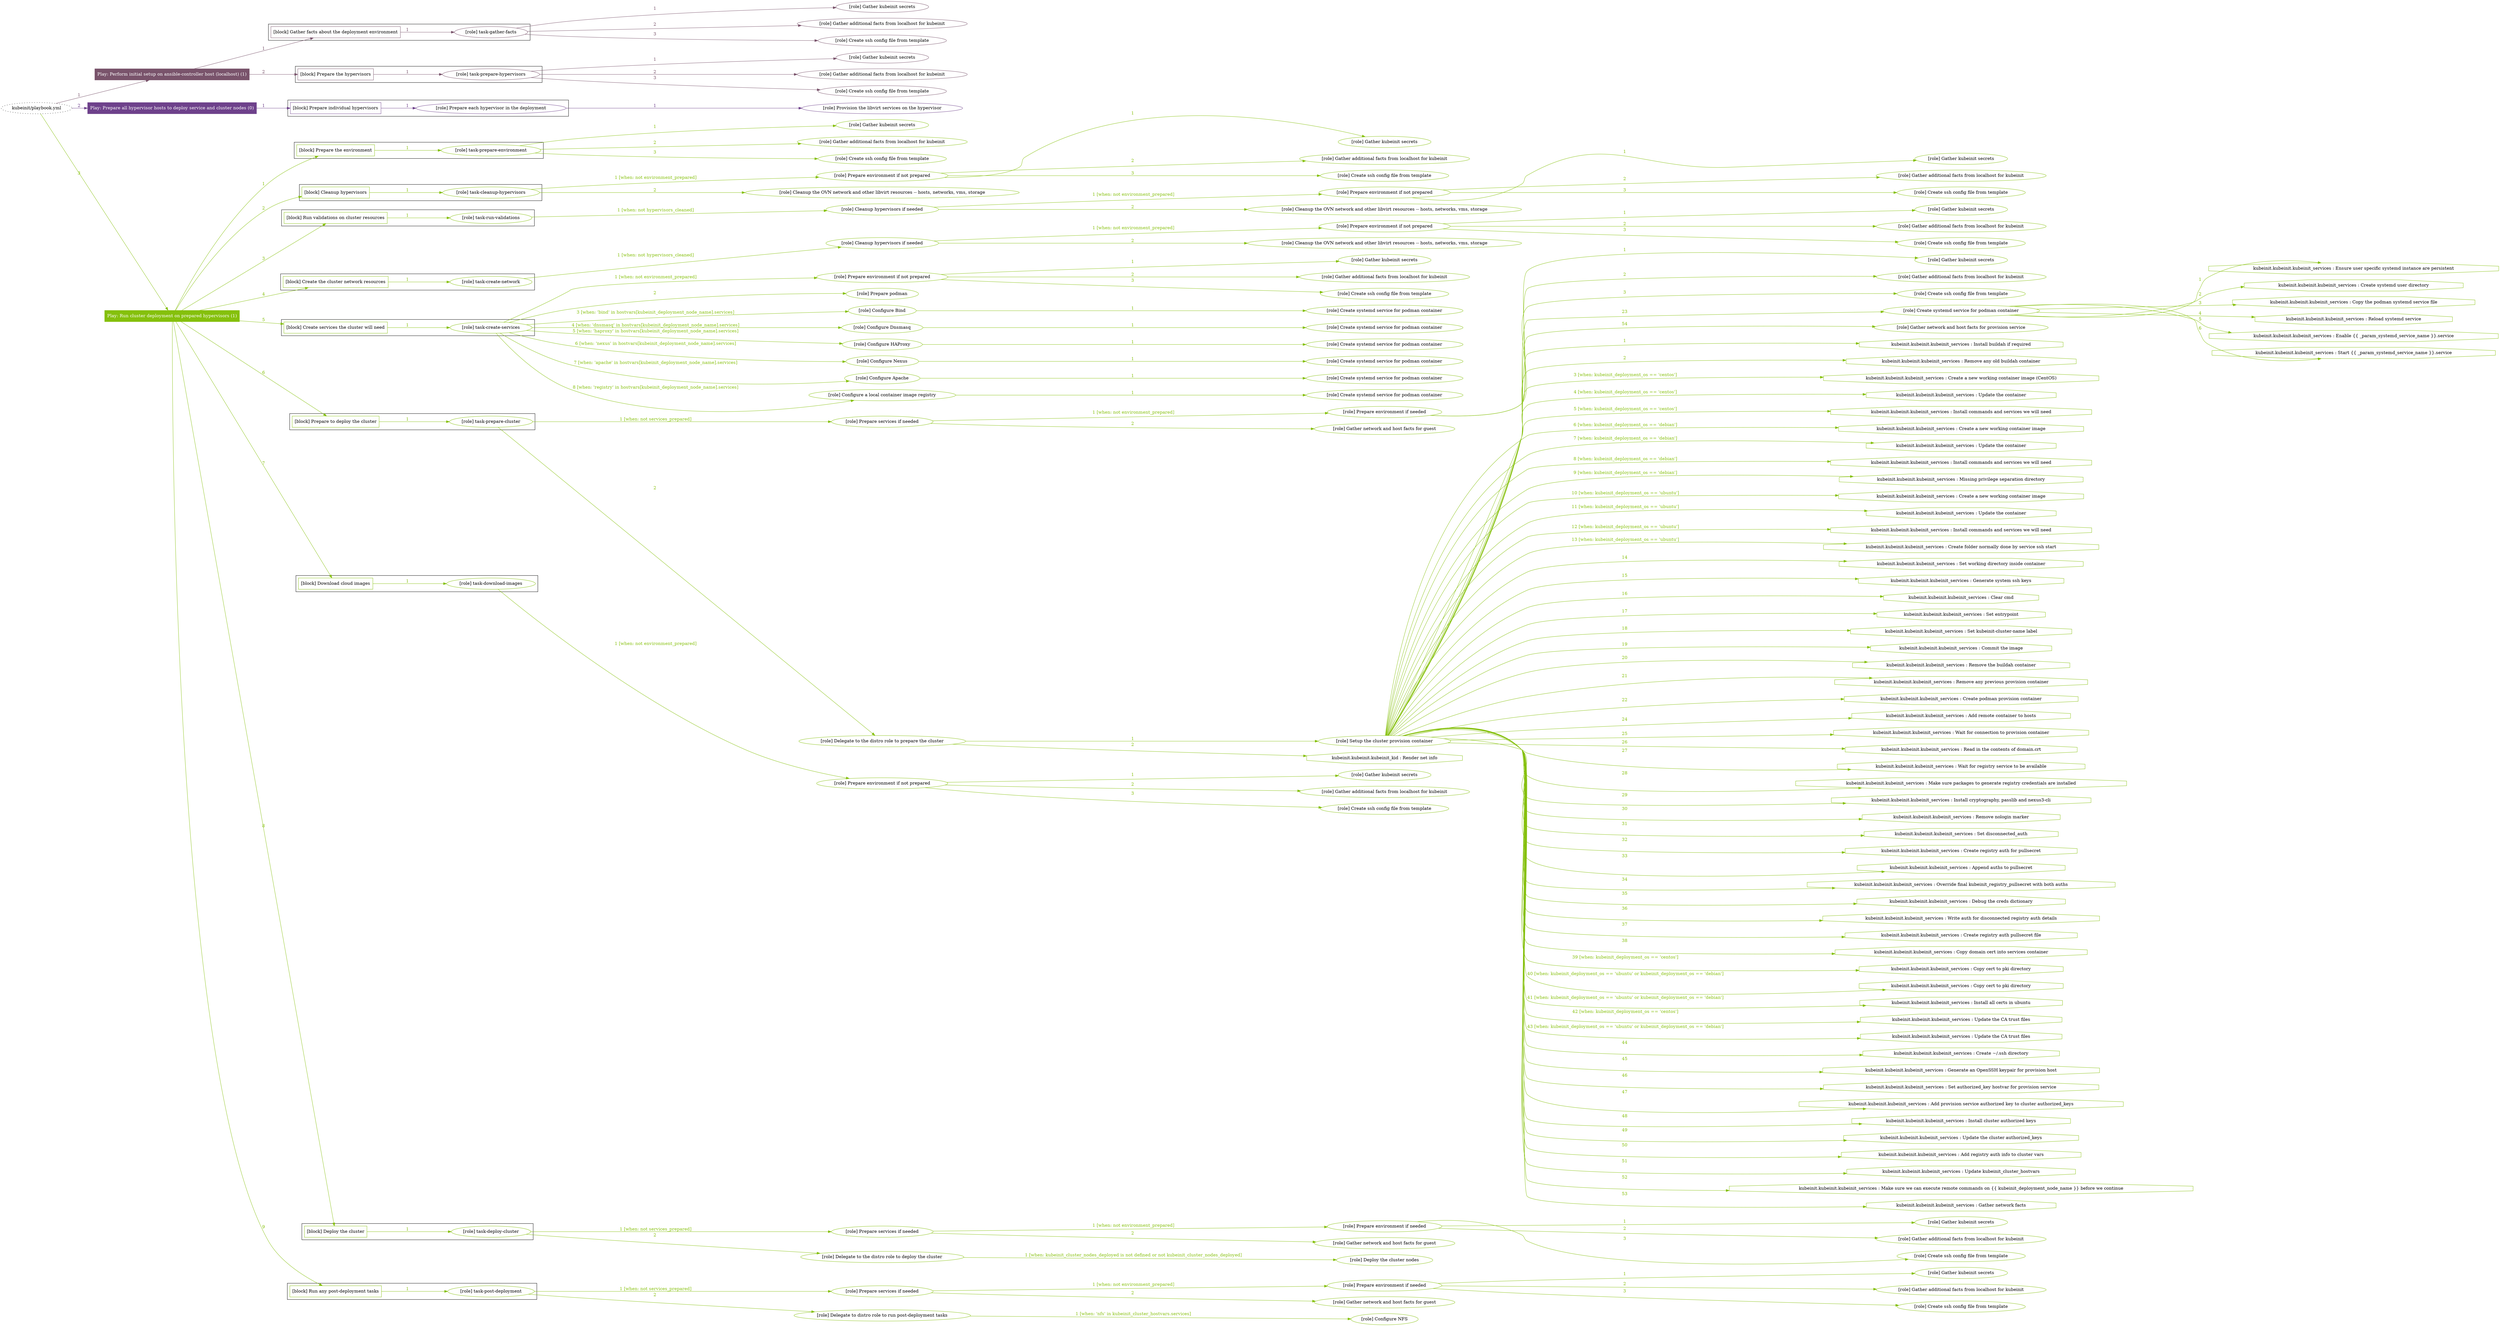 digraph {
	graph [concentrate=true ordering=in rankdir=LR ratio=fill]
	edge [esep=5 sep=10]
	"kubeinit/playbook.yml" [URL="/home/runner/work/kubeinit/kubeinit/kubeinit/playbook.yml" id=playbook_2bda1dbf style=dotted]
	play_caf77e50 [label="Play: Perform initial setup on ansible-controller host (localhost) (1)" URL="/home/runner/work/kubeinit/kubeinit/kubeinit/playbook.yml" color="#79536b" fontcolor="#ffffff" id=play_caf77e50 shape=box style=filled tooltip=localhost]
	"kubeinit/playbook.yml" -> play_caf77e50 [label="1 " color="#79536b" fontcolor="#79536b" id=edge_9651dc27 labeltooltip="1 " tooltip="1 "]
	subgraph "Gather kubeinit secrets" {
		role_ffbda785 [label="[role] Gather kubeinit secrets" URL="/home/runner/.ansible/collections/ansible_collections/kubeinit/kubeinit/roles/kubeinit_prepare/tasks/gather_kubeinit_facts.yml" color="#79536b" id=role_ffbda785 tooltip="Gather kubeinit secrets"]
	}
	subgraph "Gather additional facts from localhost for kubeinit" {
		role_994426c5 [label="[role] Gather additional facts from localhost for kubeinit" URL="/home/runner/.ansible/collections/ansible_collections/kubeinit/kubeinit/roles/kubeinit_prepare/tasks/gather_kubeinit_facts.yml" color="#79536b" id=role_994426c5 tooltip="Gather additional facts from localhost for kubeinit"]
	}
	subgraph "Create ssh config file from template" {
		role_f126fc02 [label="[role] Create ssh config file from template" URL="/home/runner/.ansible/collections/ansible_collections/kubeinit/kubeinit/roles/kubeinit_prepare/tasks/gather_kubeinit_facts.yml" color="#79536b" id=role_f126fc02 tooltip="Create ssh config file from template"]
	}
	subgraph "task-gather-facts" {
		role_4ca2b664 [label="[role] task-gather-facts" URL="/home/runner/work/kubeinit/kubeinit/kubeinit/playbook.yml" color="#79536b" id=role_4ca2b664 tooltip="task-gather-facts"]
		role_4ca2b664 -> role_ffbda785 [label="1 " color="#79536b" fontcolor="#79536b" id=edge_3447dd3c labeltooltip="1 " tooltip="1 "]
		role_4ca2b664 -> role_994426c5 [label="2 " color="#79536b" fontcolor="#79536b" id=edge_c281ca3f labeltooltip="2 " tooltip="2 "]
		role_4ca2b664 -> role_f126fc02 [label="3 " color="#79536b" fontcolor="#79536b" id=edge_fd827cf5 labeltooltip="3 " tooltip="3 "]
	}
	subgraph "Gather kubeinit secrets" {
		role_1ac5be3f [label="[role] Gather kubeinit secrets" URL="/home/runner/.ansible/collections/ansible_collections/kubeinit/kubeinit/roles/kubeinit_prepare/tasks/gather_kubeinit_facts.yml" color="#79536b" id=role_1ac5be3f tooltip="Gather kubeinit secrets"]
	}
	subgraph "Gather additional facts from localhost for kubeinit" {
		role_60daa27d [label="[role] Gather additional facts from localhost for kubeinit" URL="/home/runner/.ansible/collections/ansible_collections/kubeinit/kubeinit/roles/kubeinit_prepare/tasks/gather_kubeinit_facts.yml" color="#79536b" id=role_60daa27d tooltip="Gather additional facts from localhost for kubeinit"]
	}
	subgraph "Create ssh config file from template" {
		role_4a33523a [label="[role] Create ssh config file from template" URL="/home/runner/.ansible/collections/ansible_collections/kubeinit/kubeinit/roles/kubeinit_prepare/tasks/gather_kubeinit_facts.yml" color="#79536b" id=role_4a33523a tooltip="Create ssh config file from template"]
	}
	subgraph "task-prepare-hypervisors" {
		role_5dc8a90b [label="[role] task-prepare-hypervisors" URL="/home/runner/work/kubeinit/kubeinit/kubeinit/playbook.yml" color="#79536b" id=role_5dc8a90b tooltip="task-prepare-hypervisors"]
		role_5dc8a90b -> role_1ac5be3f [label="1 " color="#79536b" fontcolor="#79536b" id=edge_e4a2f04f labeltooltip="1 " tooltip="1 "]
		role_5dc8a90b -> role_60daa27d [label="2 " color="#79536b" fontcolor="#79536b" id=edge_87deaacb labeltooltip="2 " tooltip="2 "]
		role_5dc8a90b -> role_4a33523a [label="3 " color="#79536b" fontcolor="#79536b" id=edge_49caf6ec labeltooltip="3 " tooltip="3 "]
	}
	subgraph "Play: Perform initial setup on ansible-controller host (localhost) (1)" {
		play_caf77e50 -> block_6ce14815 [label=1 color="#79536b" fontcolor="#79536b" id=edge_fcb1369a labeltooltip=1 tooltip=1]
		subgraph cluster_block_6ce14815 {
			block_6ce14815 [label="[block] Gather facts about the deployment environment" URL="/home/runner/work/kubeinit/kubeinit/kubeinit/playbook.yml" color="#79536b" id=block_6ce14815 labeltooltip="Gather facts about the deployment environment" shape=box tooltip="Gather facts about the deployment environment"]
			block_6ce14815 -> role_4ca2b664 [label="1 " color="#79536b" fontcolor="#79536b" id=edge_9007cd54 labeltooltip="1 " tooltip="1 "]
		}
		play_caf77e50 -> block_67aab72d [label=2 color="#79536b" fontcolor="#79536b" id=edge_c1ccde17 labeltooltip=2 tooltip=2]
		subgraph cluster_block_67aab72d {
			block_67aab72d [label="[block] Prepare the hypervisors" URL="/home/runner/work/kubeinit/kubeinit/kubeinit/playbook.yml" color="#79536b" id=block_67aab72d labeltooltip="Prepare the hypervisors" shape=box tooltip="Prepare the hypervisors"]
			block_67aab72d -> role_5dc8a90b [label="1 " color="#79536b" fontcolor="#79536b" id=edge_371e0530 labeltooltip="1 " tooltip="1 "]
		}
	}
	play_43a74b70 [label="Play: Prepare all hypervisor hosts to deploy service and cluster nodes (0)" URL="/home/runner/work/kubeinit/kubeinit/kubeinit/playbook.yml" color="#6e418b" fontcolor="#ffffff" id=play_43a74b70 shape=box style=filled tooltip="Play: Prepare all hypervisor hosts to deploy service and cluster nodes (0)"]
	"kubeinit/playbook.yml" -> play_43a74b70 [label="2 " color="#6e418b" fontcolor="#6e418b" id=edge_bde0c567 labeltooltip="2 " tooltip="2 "]
	subgraph "Provision the libvirt services on the hypervisor" {
		role_24b0868d [label="[role] Provision the libvirt services on the hypervisor" URL="/home/runner/.ansible/collections/ansible_collections/kubeinit/kubeinit/roles/kubeinit_prepare/tasks/prepare_hypervisor.yml" color="#6e418b" id=role_24b0868d tooltip="Provision the libvirt services on the hypervisor"]
	}
	subgraph "Prepare each hypervisor in the deployment" {
		role_649109ee [label="[role] Prepare each hypervisor in the deployment" URL="/home/runner/work/kubeinit/kubeinit/kubeinit/playbook.yml" color="#6e418b" id=role_649109ee tooltip="Prepare each hypervisor in the deployment"]
		role_649109ee -> role_24b0868d [label="1 " color="#6e418b" fontcolor="#6e418b" id=edge_56448a74 labeltooltip="1 " tooltip="1 "]
	}
	subgraph "Play: Prepare all hypervisor hosts to deploy service and cluster nodes (0)" {
		play_43a74b70 -> block_0e5d9b64 [label=1 color="#6e418b" fontcolor="#6e418b" id=edge_92d74d94 labeltooltip=1 tooltip=1]
		subgraph cluster_block_0e5d9b64 {
			block_0e5d9b64 [label="[block] Prepare individual hypervisors" URL="/home/runner/work/kubeinit/kubeinit/kubeinit/playbook.yml" color="#6e418b" id=block_0e5d9b64 labeltooltip="Prepare individual hypervisors" shape=box tooltip="Prepare individual hypervisors"]
			block_0e5d9b64 -> role_649109ee [label="1 " color="#6e418b" fontcolor="#6e418b" id=edge_777ea1c9 labeltooltip="1 " tooltip="1 "]
		}
	}
	play_7df73ef4 [label="Play: Run cluster deployment on prepared hypervisors (1)" URL="/home/runner/work/kubeinit/kubeinit/kubeinit/playbook.yml" color="#85c00c" fontcolor="#ffffff" id=play_7df73ef4 shape=box style=filled tooltip=localhost]
	"kubeinit/playbook.yml" -> play_7df73ef4 [label="3 " color="#85c00c" fontcolor="#85c00c" id=edge_7a318007 labeltooltip="3 " tooltip="3 "]
	subgraph "Gather kubeinit secrets" {
		role_afa97439 [label="[role] Gather kubeinit secrets" URL="/home/runner/.ansible/collections/ansible_collections/kubeinit/kubeinit/roles/kubeinit_prepare/tasks/gather_kubeinit_facts.yml" color="#85c00c" id=role_afa97439 tooltip="Gather kubeinit secrets"]
	}
	subgraph "Gather additional facts from localhost for kubeinit" {
		role_40be661f [label="[role] Gather additional facts from localhost for kubeinit" URL="/home/runner/.ansible/collections/ansible_collections/kubeinit/kubeinit/roles/kubeinit_prepare/tasks/gather_kubeinit_facts.yml" color="#85c00c" id=role_40be661f tooltip="Gather additional facts from localhost for kubeinit"]
	}
	subgraph "Create ssh config file from template" {
		role_e5d09ce9 [label="[role] Create ssh config file from template" URL="/home/runner/.ansible/collections/ansible_collections/kubeinit/kubeinit/roles/kubeinit_prepare/tasks/gather_kubeinit_facts.yml" color="#85c00c" id=role_e5d09ce9 tooltip="Create ssh config file from template"]
	}
	subgraph "task-prepare-environment" {
		role_73be21f0 [label="[role] task-prepare-environment" URL="/home/runner/work/kubeinit/kubeinit/kubeinit/playbook.yml" color="#85c00c" id=role_73be21f0 tooltip="task-prepare-environment"]
		role_73be21f0 -> role_afa97439 [label="1 " color="#85c00c" fontcolor="#85c00c" id=edge_6ade7de0 labeltooltip="1 " tooltip="1 "]
		role_73be21f0 -> role_40be661f [label="2 " color="#85c00c" fontcolor="#85c00c" id=edge_ea56e076 labeltooltip="2 " tooltip="2 "]
		role_73be21f0 -> role_e5d09ce9 [label="3 " color="#85c00c" fontcolor="#85c00c" id=edge_c5369033 labeltooltip="3 " tooltip="3 "]
	}
	subgraph "Gather kubeinit secrets" {
		role_1040e9a3 [label="[role] Gather kubeinit secrets" URL="/home/runner/.ansible/collections/ansible_collections/kubeinit/kubeinit/roles/kubeinit_prepare/tasks/gather_kubeinit_facts.yml" color="#85c00c" id=role_1040e9a3 tooltip="Gather kubeinit secrets"]
	}
	subgraph "Gather additional facts from localhost for kubeinit" {
		role_ec1d4f40 [label="[role] Gather additional facts from localhost for kubeinit" URL="/home/runner/.ansible/collections/ansible_collections/kubeinit/kubeinit/roles/kubeinit_prepare/tasks/gather_kubeinit_facts.yml" color="#85c00c" id=role_ec1d4f40 tooltip="Gather additional facts from localhost for kubeinit"]
	}
	subgraph "Create ssh config file from template" {
		role_ac123876 [label="[role] Create ssh config file from template" URL="/home/runner/.ansible/collections/ansible_collections/kubeinit/kubeinit/roles/kubeinit_prepare/tasks/gather_kubeinit_facts.yml" color="#85c00c" id=role_ac123876 tooltip="Create ssh config file from template"]
	}
	subgraph "Prepare environment if not prepared" {
		role_49052da8 [label="[role] Prepare environment if not prepared" URL="/home/runner/.ansible/collections/ansible_collections/kubeinit/kubeinit/roles/kubeinit_prepare/tasks/cleanup_hypervisors.yml" color="#85c00c" id=role_49052da8 tooltip="Prepare environment if not prepared"]
		role_49052da8 -> role_1040e9a3 [label="1 " color="#85c00c" fontcolor="#85c00c" id=edge_d2f05d98 labeltooltip="1 " tooltip="1 "]
		role_49052da8 -> role_ec1d4f40 [label="2 " color="#85c00c" fontcolor="#85c00c" id=edge_b7101724 labeltooltip="2 " tooltip="2 "]
		role_49052da8 -> role_ac123876 [label="3 " color="#85c00c" fontcolor="#85c00c" id=edge_2fa1ac40 labeltooltip="3 " tooltip="3 "]
	}
	subgraph "Cleanup the OVN network and other libvirt resources -- hosts, networks, vms, storage" {
		role_04113f42 [label="[role] Cleanup the OVN network and other libvirt resources -- hosts, networks, vms, storage" URL="/home/runner/.ansible/collections/ansible_collections/kubeinit/kubeinit/roles/kubeinit_prepare/tasks/cleanup_hypervisors.yml" color="#85c00c" id=role_04113f42 tooltip="Cleanup the OVN network and other libvirt resources -- hosts, networks, vms, storage"]
	}
	subgraph "task-cleanup-hypervisors" {
		role_2736acab [label="[role] task-cleanup-hypervisors" URL="/home/runner/work/kubeinit/kubeinit/kubeinit/playbook.yml" color="#85c00c" id=role_2736acab tooltip="task-cleanup-hypervisors"]
		role_2736acab -> role_49052da8 [label="1 [when: not environment_prepared]" color="#85c00c" fontcolor="#85c00c" id=edge_7e6f4fe4 labeltooltip="1 [when: not environment_prepared]" tooltip="1 [when: not environment_prepared]"]
		role_2736acab -> role_04113f42 [label="2 " color="#85c00c" fontcolor="#85c00c" id=edge_eb6f7294 labeltooltip="2 " tooltip="2 "]
	}
	subgraph "Gather kubeinit secrets" {
		role_50919b0b [label="[role] Gather kubeinit secrets" URL="/home/runner/.ansible/collections/ansible_collections/kubeinit/kubeinit/roles/kubeinit_prepare/tasks/gather_kubeinit_facts.yml" color="#85c00c" id=role_50919b0b tooltip="Gather kubeinit secrets"]
	}
	subgraph "Gather additional facts from localhost for kubeinit" {
		role_26a6c4d9 [label="[role] Gather additional facts from localhost for kubeinit" URL="/home/runner/.ansible/collections/ansible_collections/kubeinit/kubeinit/roles/kubeinit_prepare/tasks/gather_kubeinit_facts.yml" color="#85c00c" id=role_26a6c4d9 tooltip="Gather additional facts from localhost for kubeinit"]
	}
	subgraph "Create ssh config file from template" {
		role_1205efcc [label="[role] Create ssh config file from template" URL="/home/runner/.ansible/collections/ansible_collections/kubeinit/kubeinit/roles/kubeinit_prepare/tasks/gather_kubeinit_facts.yml" color="#85c00c" id=role_1205efcc tooltip="Create ssh config file from template"]
	}
	subgraph "Prepare environment if not prepared" {
		role_1dbc49bd [label="[role] Prepare environment if not prepared" URL="/home/runner/.ansible/collections/ansible_collections/kubeinit/kubeinit/roles/kubeinit_prepare/tasks/cleanup_hypervisors.yml" color="#85c00c" id=role_1dbc49bd tooltip="Prepare environment if not prepared"]
		role_1dbc49bd -> role_50919b0b [label="1 " color="#85c00c" fontcolor="#85c00c" id=edge_ebea467f labeltooltip="1 " tooltip="1 "]
		role_1dbc49bd -> role_26a6c4d9 [label="2 " color="#85c00c" fontcolor="#85c00c" id=edge_effff850 labeltooltip="2 " tooltip="2 "]
		role_1dbc49bd -> role_1205efcc [label="3 " color="#85c00c" fontcolor="#85c00c" id=edge_44c0fa24 labeltooltip="3 " tooltip="3 "]
	}
	subgraph "Cleanup the OVN network and other libvirt resources -- hosts, networks, vms, storage" {
		role_cb415765 [label="[role] Cleanup the OVN network and other libvirt resources -- hosts, networks, vms, storage" URL="/home/runner/.ansible/collections/ansible_collections/kubeinit/kubeinit/roles/kubeinit_prepare/tasks/cleanup_hypervisors.yml" color="#85c00c" id=role_cb415765 tooltip="Cleanup the OVN network and other libvirt resources -- hosts, networks, vms, storage"]
	}
	subgraph "Cleanup hypervisors if needed" {
		role_40c2304d [label="[role] Cleanup hypervisors if needed" URL="/home/runner/.ansible/collections/ansible_collections/kubeinit/kubeinit/roles/kubeinit_validations/tasks/main.yml" color="#85c00c" id=role_40c2304d tooltip="Cleanup hypervisors if needed"]
		role_40c2304d -> role_1dbc49bd [label="1 [when: not environment_prepared]" color="#85c00c" fontcolor="#85c00c" id=edge_14d13af0 labeltooltip="1 [when: not environment_prepared]" tooltip="1 [when: not environment_prepared]"]
		role_40c2304d -> role_cb415765 [label="2 " color="#85c00c" fontcolor="#85c00c" id=edge_6826a5ed labeltooltip="2 " tooltip="2 "]
	}
	subgraph "task-run-validations" {
		role_ebc66121 [label="[role] task-run-validations" URL="/home/runner/work/kubeinit/kubeinit/kubeinit/playbook.yml" color="#85c00c" id=role_ebc66121 tooltip="task-run-validations"]
		role_ebc66121 -> role_40c2304d [label="1 [when: not hypervisors_cleaned]" color="#85c00c" fontcolor="#85c00c" id=edge_d377153b labeltooltip="1 [when: not hypervisors_cleaned]" tooltip="1 [when: not hypervisors_cleaned]"]
	}
	subgraph "Gather kubeinit secrets" {
		role_1f1faf14 [label="[role] Gather kubeinit secrets" URL="/home/runner/.ansible/collections/ansible_collections/kubeinit/kubeinit/roles/kubeinit_prepare/tasks/gather_kubeinit_facts.yml" color="#85c00c" id=role_1f1faf14 tooltip="Gather kubeinit secrets"]
	}
	subgraph "Gather additional facts from localhost for kubeinit" {
		role_226106ec [label="[role] Gather additional facts from localhost for kubeinit" URL="/home/runner/.ansible/collections/ansible_collections/kubeinit/kubeinit/roles/kubeinit_prepare/tasks/gather_kubeinit_facts.yml" color="#85c00c" id=role_226106ec tooltip="Gather additional facts from localhost for kubeinit"]
	}
	subgraph "Create ssh config file from template" {
		role_c7e00797 [label="[role] Create ssh config file from template" URL="/home/runner/.ansible/collections/ansible_collections/kubeinit/kubeinit/roles/kubeinit_prepare/tasks/gather_kubeinit_facts.yml" color="#85c00c" id=role_c7e00797 tooltip="Create ssh config file from template"]
	}
	subgraph "Prepare environment if not prepared" {
		role_5de45797 [label="[role] Prepare environment if not prepared" URL="/home/runner/.ansible/collections/ansible_collections/kubeinit/kubeinit/roles/kubeinit_prepare/tasks/cleanup_hypervisors.yml" color="#85c00c" id=role_5de45797 tooltip="Prepare environment if not prepared"]
		role_5de45797 -> role_1f1faf14 [label="1 " color="#85c00c" fontcolor="#85c00c" id=edge_90d21f61 labeltooltip="1 " tooltip="1 "]
		role_5de45797 -> role_226106ec [label="2 " color="#85c00c" fontcolor="#85c00c" id=edge_5bc5b909 labeltooltip="2 " tooltip="2 "]
		role_5de45797 -> role_c7e00797 [label="3 " color="#85c00c" fontcolor="#85c00c" id=edge_3c5303bd labeltooltip="3 " tooltip="3 "]
	}
	subgraph "Cleanup the OVN network and other libvirt resources -- hosts, networks, vms, storage" {
		role_f905a628 [label="[role] Cleanup the OVN network and other libvirt resources -- hosts, networks, vms, storage" URL="/home/runner/.ansible/collections/ansible_collections/kubeinit/kubeinit/roles/kubeinit_prepare/tasks/cleanup_hypervisors.yml" color="#85c00c" id=role_f905a628 tooltip="Cleanup the OVN network and other libvirt resources -- hosts, networks, vms, storage"]
	}
	subgraph "Cleanup hypervisors if needed" {
		role_74636112 [label="[role] Cleanup hypervisors if needed" URL="/home/runner/.ansible/collections/ansible_collections/kubeinit/kubeinit/roles/kubeinit_libvirt/tasks/create_network.yml" color="#85c00c" id=role_74636112 tooltip="Cleanup hypervisors if needed"]
		role_74636112 -> role_5de45797 [label="1 [when: not environment_prepared]" color="#85c00c" fontcolor="#85c00c" id=edge_a97803b6 labeltooltip="1 [when: not environment_prepared]" tooltip="1 [when: not environment_prepared]"]
		role_74636112 -> role_f905a628 [label="2 " color="#85c00c" fontcolor="#85c00c" id=edge_32c96cb1 labeltooltip="2 " tooltip="2 "]
	}
	subgraph "task-create-network" {
		role_4e9f67b1 [label="[role] task-create-network" URL="/home/runner/work/kubeinit/kubeinit/kubeinit/playbook.yml" color="#85c00c" id=role_4e9f67b1 tooltip="task-create-network"]
		role_4e9f67b1 -> role_74636112 [label="1 [when: not hypervisors_cleaned]" color="#85c00c" fontcolor="#85c00c" id=edge_1f38d4b8 labeltooltip="1 [when: not hypervisors_cleaned]" tooltip="1 [when: not hypervisors_cleaned]"]
	}
	subgraph "Gather kubeinit secrets" {
		role_245a1c02 [label="[role] Gather kubeinit secrets" URL="/home/runner/.ansible/collections/ansible_collections/kubeinit/kubeinit/roles/kubeinit_prepare/tasks/gather_kubeinit_facts.yml" color="#85c00c" id=role_245a1c02 tooltip="Gather kubeinit secrets"]
	}
	subgraph "Gather additional facts from localhost for kubeinit" {
		role_26764da8 [label="[role] Gather additional facts from localhost for kubeinit" URL="/home/runner/.ansible/collections/ansible_collections/kubeinit/kubeinit/roles/kubeinit_prepare/tasks/gather_kubeinit_facts.yml" color="#85c00c" id=role_26764da8 tooltip="Gather additional facts from localhost for kubeinit"]
	}
	subgraph "Create ssh config file from template" {
		role_f99d515f [label="[role] Create ssh config file from template" URL="/home/runner/.ansible/collections/ansible_collections/kubeinit/kubeinit/roles/kubeinit_prepare/tasks/gather_kubeinit_facts.yml" color="#85c00c" id=role_f99d515f tooltip="Create ssh config file from template"]
	}
	subgraph "Prepare environment if not prepared" {
		role_105bf965 [label="[role] Prepare environment if not prepared" URL="/home/runner/.ansible/collections/ansible_collections/kubeinit/kubeinit/roles/kubeinit_services/tasks/main.yml" color="#85c00c" id=role_105bf965 tooltip="Prepare environment if not prepared"]
		role_105bf965 -> role_245a1c02 [label="1 " color="#85c00c" fontcolor="#85c00c" id=edge_56ed3801 labeltooltip="1 " tooltip="1 "]
		role_105bf965 -> role_26764da8 [label="2 " color="#85c00c" fontcolor="#85c00c" id=edge_712c4ee1 labeltooltip="2 " tooltip="2 "]
		role_105bf965 -> role_f99d515f [label="3 " color="#85c00c" fontcolor="#85c00c" id=edge_6d703a12 labeltooltip="3 " tooltip="3 "]
	}
	subgraph "Prepare podman" {
		role_d34f2379 [label="[role] Prepare podman" URL="/home/runner/.ansible/collections/ansible_collections/kubeinit/kubeinit/roles/kubeinit_services/tasks/00_create_service_pod.yml" color="#85c00c" id=role_d34f2379 tooltip="Prepare podman"]
	}
	subgraph "Create systemd service for podman container" {
		role_47249163 [label="[role] Create systemd service for podman container" URL="/home/runner/.ansible/collections/ansible_collections/kubeinit/kubeinit/roles/kubeinit_bind/tasks/main.yml" color="#85c00c" id=role_47249163 tooltip="Create systemd service for podman container"]
	}
	subgraph "Configure Bind" {
		role_d374323e [label="[role] Configure Bind" URL="/home/runner/.ansible/collections/ansible_collections/kubeinit/kubeinit/roles/kubeinit_services/tasks/start_services_containers.yml" color="#85c00c" id=role_d374323e tooltip="Configure Bind"]
		role_d374323e -> role_47249163 [label="1 " color="#85c00c" fontcolor="#85c00c" id=edge_af95b603 labeltooltip="1 " tooltip="1 "]
	}
	subgraph "Create systemd service for podman container" {
		role_52ce802a [label="[role] Create systemd service for podman container" URL="/home/runner/.ansible/collections/ansible_collections/kubeinit/kubeinit/roles/kubeinit_dnsmasq/tasks/main.yml" color="#85c00c" id=role_52ce802a tooltip="Create systemd service for podman container"]
	}
	subgraph "Configure Dnsmasq" {
		role_790fc04f [label="[role] Configure Dnsmasq" URL="/home/runner/.ansible/collections/ansible_collections/kubeinit/kubeinit/roles/kubeinit_services/tasks/start_services_containers.yml" color="#85c00c" id=role_790fc04f tooltip="Configure Dnsmasq"]
		role_790fc04f -> role_52ce802a [label="1 " color="#85c00c" fontcolor="#85c00c" id=edge_5923bf6b labeltooltip="1 " tooltip="1 "]
	}
	subgraph "Create systemd service for podman container" {
		role_ae7c2b8b [label="[role] Create systemd service for podman container" URL="/home/runner/.ansible/collections/ansible_collections/kubeinit/kubeinit/roles/kubeinit_haproxy/tasks/main.yml" color="#85c00c" id=role_ae7c2b8b tooltip="Create systemd service for podman container"]
	}
	subgraph "Configure HAProxy" {
		role_9495fe92 [label="[role] Configure HAProxy" URL="/home/runner/.ansible/collections/ansible_collections/kubeinit/kubeinit/roles/kubeinit_services/tasks/start_services_containers.yml" color="#85c00c" id=role_9495fe92 tooltip="Configure HAProxy"]
		role_9495fe92 -> role_ae7c2b8b [label="1 " color="#85c00c" fontcolor="#85c00c" id=edge_4b32c31d labeltooltip="1 " tooltip="1 "]
	}
	subgraph "Create systemd service for podman container" {
		role_063f2c12 [label="[role] Create systemd service for podman container" URL="/home/runner/.ansible/collections/ansible_collections/kubeinit/kubeinit/roles/kubeinit_nexus/tasks/main.yml" color="#85c00c" id=role_063f2c12 tooltip="Create systemd service for podman container"]
	}
	subgraph "Configure Nexus" {
		role_01396a38 [label="[role] Configure Nexus" URL="/home/runner/.ansible/collections/ansible_collections/kubeinit/kubeinit/roles/kubeinit_services/tasks/start_services_containers.yml" color="#85c00c" id=role_01396a38 tooltip="Configure Nexus"]
		role_01396a38 -> role_063f2c12 [label="1 " color="#85c00c" fontcolor="#85c00c" id=edge_346f5f2f labeltooltip="1 " tooltip="1 "]
	}
	subgraph "Create systemd service for podman container" {
		role_92948b32 [label="[role] Create systemd service for podman container" URL="/home/runner/.ansible/collections/ansible_collections/kubeinit/kubeinit/roles/kubeinit_apache/tasks/main.yml" color="#85c00c" id=role_92948b32 tooltip="Create systemd service for podman container"]
	}
	subgraph "Configure Apache" {
		role_fa7109aa [label="[role] Configure Apache" URL="/home/runner/.ansible/collections/ansible_collections/kubeinit/kubeinit/roles/kubeinit_services/tasks/start_services_containers.yml" color="#85c00c" id=role_fa7109aa tooltip="Configure Apache"]
		role_fa7109aa -> role_92948b32 [label="1 " color="#85c00c" fontcolor="#85c00c" id=edge_3694d042 labeltooltip="1 " tooltip="1 "]
	}
	subgraph "Create systemd service for podman container" {
		role_ab27793b [label="[role] Create systemd service for podman container" URL="/home/runner/.ansible/collections/ansible_collections/kubeinit/kubeinit/roles/kubeinit_registry/tasks/main.yml" color="#85c00c" id=role_ab27793b tooltip="Create systemd service for podman container"]
	}
	subgraph "Configure a local container image registry" {
		role_43a7246a [label="[role] Configure a local container image registry" URL="/home/runner/.ansible/collections/ansible_collections/kubeinit/kubeinit/roles/kubeinit_services/tasks/start_services_containers.yml" color="#85c00c" id=role_43a7246a tooltip="Configure a local container image registry"]
		role_43a7246a -> role_ab27793b [label="1 " color="#85c00c" fontcolor="#85c00c" id=edge_5890a8fc labeltooltip="1 " tooltip="1 "]
	}
	subgraph "task-create-services" {
		role_a6507e27 [label="[role] task-create-services" URL="/home/runner/work/kubeinit/kubeinit/kubeinit/playbook.yml" color="#85c00c" id=role_a6507e27 tooltip="task-create-services"]
		role_a6507e27 -> role_105bf965 [label="1 [when: not environment_prepared]" color="#85c00c" fontcolor="#85c00c" id=edge_c920f112 labeltooltip="1 [when: not environment_prepared]" tooltip="1 [when: not environment_prepared]"]
		role_a6507e27 -> role_d34f2379 [label="2 " color="#85c00c" fontcolor="#85c00c" id=edge_92ef36b0 labeltooltip="2 " tooltip="2 "]
		role_a6507e27 -> role_d374323e [label="3 [when: 'bind' in hostvars[kubeinit_deployment_node_name].services]" color="#85c00c" fontcolor="#85c00c" id=edge_d8d456b8 labeltooltip="3 [when: 'bind' in hostvars[kubeinit_deployment_node_name].services]" tooltip="3 [when: 'bind' in hostvars[kubeinit_deployment_node_name].services]"]
		role_a6507e27 -> role_790fc04f [label="4 [when: 'dnsmasq' in hostvars[kubeinit_deployment_node_name].services]" color="#85c00c" fontcolor="#85c00c" id=edge_3a4f27fe labeltooltip="4 [when: 'dnsmasq' in hostvars[kubeinit_deployment_node_name].services]" tooltip="4 [when: 'dnsmasq' in hostvars[kubeinit_deployment_node_name].services]"]
		role_a6507e27 -> role_9495fe92 [label="5 [when: 'haproxy' in hostvars[kubeinit_deployment_node_name].services]" color="#85c00c" fontcolor="#85c00c" id=edge_c82b5598 labeltooltip="5 [when: 'haproxy' in hostvars[kubeinit_deployment_node_name].services]" tooltip="5 [when: 'haproxy' in hostvars[kubeinit_deployment_node_name].services]"]
		role_a6507e27 -> role_01396a38 [label="6 [when: 'nexus' in hostvars[kubeinit_deployment_node_name].services]" color="#85c00c" fontcolor="#85c00c" id=edge_e21017c1 labeltooltip="6 [when: 'nexus' in hostvars[kubeinit_deployment_node_name].services]" tooltip="6 [when: 'nexus' in hostvars[kubeinit_deployment_node_name].services]"]
		role_a6507e27 -> role_fa7109aa [label="7 [when: 'apache' in hostvars[kubeinit_deployment_node_name].services]" color="#85c00c" fontcolor="#85c00c" id=edge_ee7375d6 labeltooltip="7 [when: 'apache' in hostvars[kubeinit_deployment_node_name].services]" tooltip="7 [when: 'apache' in hostvars[kubeinit_deployment_node_name].services]"]
		role_a6507e27 -> role_43a7246a [label="8 [when: 'registry' in hostvars[kubeinit_deployment_node_name].services]" color="#85c00c" fontcolor="#85c00c" id=edge_23dd483c labeltooltip="8 [when: 'registry' in hostvars[kubeinit_deployment_node_name].services]" tooltip="8 [when: 'registry' in hostvars[kubeinit_deployment_node_name].services]"]
	}
	subgraph "Gather kubeinit secrets" {
		role_82ebe5b8 [label="[role] Gather kubeinit secrets" URL="/home/runner/.ansible/collections/ansible_collections/kubeinit/kubeinit/roles/kubeinit_prepare/tasks/gather_kubeinit_facts.yml" color="#85c00c" id=role_82ebe5b8 tooltip="Gather kubeinit secrets"]
	}
	subgraph "Gather additional facts from localhost for kubeinit" {
		role_65d5b6fb [label="[role] Gather additional facts from localhost for kubeinit" URL="/home/runner/.ansible/collections/ansible_collections/kubeinit/kubeinit/roles/kubeinit_prepare/tasks/gather_kubeinit_facts.yml" color="#85c00c" id=role_65d5b6fb tooltip="Gather additional facts from localhost for kubeinit"]
	}
	subgraph "Create ssh config file from template" {
		role_23fd5065 [label="[role] Create ssh config file from template" URL="/home/runner/.ansible/collections/ansible_collections/kubeinit/kubeinit/roles/kubeinit_prepare/tasks/gather_kubeinit_facts.yml" color="#85c00c" id=role_23fd5065 tooltip="Create ssh config file from template"]
	}
	subgraph "Prepare environment if needed" {
		role_659ad79f [label="[role] Prepare environment if needed" URL="/home/runner/.ansible/collections/ansible_collections/kubeinit/kubeinit/roles/kubeinit_services/tasks/prepare_services.yml" color="#85c00c" id=role_659ad79f tooltip="Prepare environment if needed"]
		role_659ad79f -> role_82ebe5b8 [label="1 " color="#85c00c" fontcolor="#85c00c" id=edge_fefee47d labeltooltip="1 " tooltip="1 "]
		role_659ad79f -> role_65d5b6fb [label="2 " color="#85c00c" fontcolor="#85c00c" id=edge_dec3bd80 labeltooltip="2 " tooltip="2 "]
		role_659ad79f -> role_23fd5065 [label="3 " color="#85c00c" fontcolor="#85c00c" id=edge_950c96bf labeltooltip="3 " tooltip="3 "]
	}
	subgraph "Gather network and host facts for guest" {
		role_b14cceab [label="[role] Gather network and host facts for guest" URL="/home/runner/.ansible/collections/ansible_collections/kubeinit/kubeinit/roles/kubeinit_services/tasks/prepare_services.yml" color="#85c00c" id=role_b14cceab tooltip="Gather network and host facts for guest"]
	}
	subgraph "Prepare services if needed" {
		role_185a2202 [label="[role] Prepare services if needed" URL="/home/runner/.ansible/collections/ansible_collections/kubeinit/kubeinit/roles/kubeinit_prepare/tasks/prepare_cluster.yml" color="#85c00c" id=role_185a2202 tooltip="Prepare services if needed"]
		role_185a2202 -> role_659ad79f [label="1 [when: not environment_prepared]" color="#85c00c" fontcolor="#85c00c" id=edge_8b7b68d6 labeltooltip="1 [when: not environment_prepared]" tooltip="1 [when: not environment_prepared]"]
		role_185a2202 -> role_b14cceab [label="2 " color="#85c00c" fontcolor="#85c00c" id=edge_309aa536 labeltooltip="2 " tooltip="2 "]
	}
	subgraph "Create systemd service for podman container" {
		role_480835b4 [label="[role] Create systemd service for podman container" URL="/home/runner/.ansible/collections/ansible_collections/kubeinit/kubeinit/roles/kubeinit_services/tasks/create_provision_container.yml" color="#85c00c" id=role_480835b4 tooltip="Create systemd service for podman container"]
		task_5516bfe2 [label="kubeinit.kubeinit.kubeinit_services : Ensure user specific systemd instance are persistent" URL="/home/runner/.ansible/collections/ansible_collections/kubeinit/kubeinit/roles/kubeinit_services/tasks/create_managed_service.yml" color="#85c00c" id=task_5516bfe2 shape=octagon tooltip="kubeinit.kubeinit.kubeinit_services : Ensure user specific systemd instance are persistent"]
		role_480835b4 -> task_5516bfe2 [label="1 " color="#85c00c" fontcolor="#85c00c" id=edge_8fa586a3 labeltooltip="1 " tooltip="1 "]
		task_b79c8115 [label="kubeinit.kubeinit.kubeinit_services : Create systemd user directory" URL="/home/runner/.ansible/collections/ansible_collections/kubeinit/kubeinit/roles/kubeinit_services/tasks/create_managed_service.yml" color="#85c00c" id=task_b79c8115 shape=octagon tooltip="kubeinit.kubeinit.kubeinit_services : Create systemd user directory"]
		role_480835b4 -> task_b79c8115 [label="2 " color="#85c00c" fontcolor="#85c00c" id=edge_1d7763e1 labeltooltip="2 " tooltip="2 "]
		task_1f442ba5 [label="kubeinit.kubeinit.kubeinit_services : Copy the podman systemd service file" URL="/home/runner/.ansible/collections/ansible_collections/kubeinit/kubeinit/roles/kubeinit_services/tasks/create_managed_service.yml" color="#85c00c" id=task_1f442ba5 shape=octagon tooltip="kubeinit.kubeinit.kubeinit_services : Copy the podman systemd service file"]
		role_480835b4 -> task_1f442ba5 [label="3 " color="#85c00c" fontcolor="#85c00c" id=edge_71403089 labeltooltip="3 " tooltip="3 "]
		task_dc35a95c [label="kubeinit.kubeinit.kubeinit_services : Reload systemd service" URL="/home/runner/.ansible/collections/ansible_collections/kubeinit/kubeinit/roles/kubeinit_services/tasks/create_managed_service.yml" color="#85c00c" id=task_dc35a95c shape=octagon tooltip="kubeinit.kubeinit.kubeinit_services : Reload systemd service"]
		role_480835b4 -> task_dc35a95c [label="4 " color="#85c00c" fontcolor="#85c00c" id=edge_59093635 labeltooltip="4 " tooltip="4 "]
		task_d91ef1a0 [label="kubeinit.kubeinit.kubeinit_services : Enable {{ _param_systemd_service_name }}.service" URL="/home/runner/.ansible/collections/ansible_collections/kubeinit/kubeinit/roles/kubeinit_services/tasks/create_managed_service.yml" color="#85c00c" id=task_d91ef1a0 shape=octagon tooltip="kubeinit.kubeinit.kubeinit_services : Enable {{ _param_systemd_service_name }}.service"]
		role_480835b4 -> task_d91ef1a0 [label="5 " color="#85c00c" fontcolor="#85c00c" id=edge_7f4110dc labeltooltip="5 " tooltip="5 "]
		task_680bf7c7 [label="kubeinit.kubeinit.kubeinit_services : Start {{ _param_systemd_service_name }}.service" URL="/home/runner/.ansible/collections/ansible_collections/kubeinit/kubeinit/roles/kubeinit_services/tasks/create_managed_service.yml" color="#85c00c" id=task_680bf7c7 shape=octagon tooltip="kubeinit.kubeinit.kubeinit_services : Start {{ _param_systemd_service_name }}.service"]
		role_480835b4 -> task_680bf7c7 [label="6 " color="#85c00c" fontcolor="#85c00c" id=edge_456d2c9d labeltooltip="6 " tooltip="6 "]
	}
	subgraph "Gather network and host facts for provision service" {
		role_e131166b [label="[role] Gather network and host facts for provision service" URL="/home/runner/.ansible/collections/ansible_collections/kubeinit/kubeinit/roles/kubeinit_services/tasks/create_provision_container.yml" color="#85c00c" id=role_e131166b tooltip="Gather network and host facts for provision service"]
	}
	subgraph "Setup the cluster provision container" {
		role_d42809dc [label="[role] Setup the cluster provision container" URL="/home/runner/.ansible/collections/ansible_collections/kubeinit/kubeinit/roles/kubeinit_kid/tasks/prepare_cluster.yml" color="#85c00c" id=role_d42809dc tooltip="Setup the cluster provision container"]
		task_21c33ae9 [label="kubeinit.kubeinit.kubeinit_services : Install buildah if required" URL="/home/runner/.ansible/collections/ansible_collections/kubeinit/kubeinit/roles/kubeinit_services/tasks/create_provision_container.yml" color="#85c00c" id=task_21c33ae9 shape=octagon tooltip="kubeinit.kubeinit.kubeinit_services : Install buildah if required"]
		role_d42809dc -> task_21c33ae9 [label="1 " color="#85c00c" fontcolor="#85c00c" id=edge_55b84869 labeltooltip="1 " tooltip="1 "]
		task_5de86ad4 [label="kubeinit.kubeinit.kubeinit_services : Remove any old buildah container" URL="/home/runner/.ansible/collections/ansible_collections/kubeinit/kubeinit/roles/kubeinit_services/tasks/create_provision_container.yml" color="#85c00c" id=task_5de86ad4 shape=octagon tooltip="kubeinit.kubeinit.kubeinit_services : Remove any old buildah container"]
		role_d42809dc -> task_5de86ad4 [label="2 " color="#85c00c" fontcolor="#85c00c" id=edge_43f4995c labeltooltip="2 " tooltip="2 "]
		task_5752d315 [label="kubeinit.kubeinit.kubeinit_services : Create a new working container image (CentOS)" URL="/home/runner/.ansible/collections/ansible_collections/kubeinit/kubeinit/roles/kubeinit_services/tasks/create_provision_container.yml" color="#85c00c" id=task_5752d315 shape=octagon tooltip="kubeinit.kubeinit.kubeinit_services : Create a new working container image (CentOS)"]
		role_d42809dc -> task_5752d315 [label="3 [when: kubeinit_deployment_os == 'centos']" color="#85c00c" fontcolor="#85c00c" id=edge_7fad8ec3 labeltooltip="3 [when: kubeinit_deployment_os == 'centos']" tooltip="3 [when: kubeinit_deployment_os == 'centos']"]
		task_303fa8ed [label="kubeinit.kubeinit.kubeinit_services : Update the container" URL="/home/runner/.ansible/collections/ansible_collections/kubeinit/kubeinit/roles/kubeinit_services/tasks/create_provision_container.yml" color="#85c00c" id=task_303fa8ed shape=octagon tooltip="kubeinit.kubeinit.kubeinit_services : Update the container"]
		role_d42809dc -> task_303fa8ed [label="4 [when: kubeinit_deployment_os == 'centos']" color="#85c00c" fontcolor="#85c00c" id=edge_6cd5f6c4 labeltooltip="4 [when: kubeinit_deployment_os == 'centos']" tooltip="4 [when: kubeinit_deployment_os == 'centos']"]
		task_23f782f4 [label="kubeinit.kubeinit.kubeinit_services : Install commands and services we will need" URL="/home/runner/.ansible/collections/ansible_collections/kubeinit/kubeinit/roles/kubeinit_services/tasks/create_provision_container.yml" color="#85c00c" id=task_23f782f4 shape=octagon tooltip="kubeinit.kubeinit.kubeinit_services : Install commands and services we will need"]
		role_d42809dc -> task_23f782f4 [label="5 [when: kubeinit_deployment_os == 'centos']" color="#85c00c" fontcolor="#85c00c" id=edge_df0201d4 labeltooltip="5 [when: kubeinit_deployment_os == 'centos']" tooltip="5 [when: kubeinit_deployment_os == 'centos']"]
		task_47f8fff9 [label="kubeinit.kubeinit.kubeinit_services : Create a new working container image" URL="/home/runner/.ansible/collections/ansible_collections/kubeinit/kubeinit/roles/kubeinit_services/tasks/create_provision_container.yml" color="#85c00c" id=task_47f8fff9 shape=octagon tooltip="kubeinit.kubeinit.kubeinit_services : Create a new working container image"]
		role_d42809dc -> task_47f8fff9 [label="6 [when: kubeinit_deployment_os == 'debian']" color="#85c00c" fontcolor="#85c00c" id=edge_8dbb6b36 labeltooltip="6 [when: kubeinit_deployment_os == 'debian']" tooltip="6 [when: kubeinit_deployment_os == 'debian']"]
		task_5922efa6 [label="kubeinit.kubeinit.kubeinit_services : Update the container" URL="/home/runner/.ansible/collections/ansible_collections/kubeinit/kubeinit/roles/kubeinit_services/tasks/create_provision_container.yml" color="#85c00c" id=task_5922efa6 shape=octagon tooltip="kubeinit.kubeinit.kubeinit_services : Update the container"]
		role_d42809dc -> task_5922efa6 [label="7 [when: kubeinit_deployment_os == 'debian']" color="#85c00c" fontcolor="#85c00c" id=edge_de4b6508 labeltooltip="7 [when: kubeinit_deployment_os == 'debian']" tooltip="7 [when: kubeinit_deployment_os == 'debian']"]
		task_90731e11 [label="kubeinit.kubeinit.kubeinit_services : Install commands and services we will need" URL="/home/runner/.ansible/collections/ansible_collections/kubeinit/kubeinit/roles/kubeinit_services/tasks/create_provision_container.yml" color="#85c00c" id=task_90731e11 shape=octagon tooltip="kubeinit.kubeinit.kubeinit_services : Install commands and services we will need"]
		role_d42809dc -> task_90731e11 [label="8 [when: kubeinit_deployment_os == 'debian']" color="#85c00c" fontcolor="#85c00c" id=edge_d4d76966 labeltooltip="8 [when: kubeinit_deployment_os == 'debian']" tooltip="8 [when: kubeinit_deployment_os == 'debian']"]
		task_ffa2da5c [label="kubeinit.kubeinit.kubeinit_services : Missing privilege separation directory" URL="/home/runner/.ansible/collections/ansible_collections/kubeinit/kubeinit/roles/kubeinit_services/tasks/create_provision_container.yml" color="#85c00c" id=task_ffa2da5c shape=octagon tooltip="kubeinit.kubeinit.kubeinit_services : Missing privilege separation directory"]
		role_d42809dc -> task_ffa2da5c [label="9 [when: kubeinit_deployment_os == 'debian']" color="#85c00c" fontcolor="#85c00c" id=edge_50d0cd30 labeltooltip="9 [when: kubeinit_deployment_os == 'debian']" tooltip="9 [when: kubeinit_deployment_os == 'debian']"]
		task_c847a2b5 [label="kubeinit.kubeinit.kubeinit_services : Create a new working container image" URL="/home/runner/.ansible/collections/ansible_collections/kubeinit/kubeinit/roles/kubeinit_services/tasks/create_provision_container.yml" color="#85c00c" id=task_c847a2b5 shape=octagon tooltip="kubeinit.kubeinit.kubeinit_services : Create a new working container image"]
		role_d42809dc -> task_c847a2b5 [label="10 [when: kubeinit_deployment_os == 'ubuntu']" color="#85c00c" fontcolor="#85c00c" id=edge_1f631fdb labeltooltip="10 [when: kubeinit_deployment_os == 'ubuntu']" tooltip="10 [when: kubeinit_deployment_os == 'ubuntu']"]
		task_b68ce9b6 [label="kubeinit.kubeinit.kubeinit_services : Update the container" URL="/home/runner/.ansible/collections/ansible_collections/kubeinit/kubeinit/roles/kubeinit_services/tasks/create_provision_container.yml" color="#85c00c" id=task_b68ce9b6 shape=octagon tooltip="kubeinit.kubeinit.kubeinit_services : Update the container"]
		role_d42809dc -> task_b68ce9b6 [label="11 [when: kubeinit_deployment_os == 'ubuntu']" color="#85c00c" fontcolor="#85c00c" id=edge_a5b25ba7 labeltooltip="11 [when: kubeinit_deployment_os == 'ubuntu']" tooltip="11 [when: kubeinit_deployment_os == 'ubuntu']"]
		task_b602bd49 [label="kubeinit.kubeinit.kubeinit_services : Install commands and services we will need" URL="/home/runner/.ansible/collections/ansible_collections/kubeinit/kubeinit/roles/kubeinit_services/tasks/create_provision_container.yml" color="#85c00c" id=task_b602bd49 shape=octagon tooltip="kubeinit.kubeinit.kubeinit_services : Install commands and services we will need"]
		role_d42809dc -> task_b602bd49 [label="12 [when: kubeinit_deployment_os == 'ubuntu']" color="#85c00c" fontcolor="#85c00c" id=edge_37e773a8 labeltooltip="12 [when: kubeinit_deployment_os == 'ubuntu']" tooltip="12 [when: kubeinit_deployment_os == 'ubuntu']"]
		task_307b0ed6 [label="kubeinit.kubeinit.kubeinit_services : Create folder normally done by service ssh start" URL="/home/runner/.ansible/collections/ansible_collections/kubeinit/kubeinit/roles/kubeinit_services/tasks/create_provision_container.yml" color="#85c00c" id=task_307b0ed6 shape=octagon tooltip="kubeinit.kubeinit.kubeinit_services : Create folder normally done by service ssh start"]
		role_d42809dc -> task_307b0ed6 [label="13 [when: kubeinit_deployment_os == 'ubuntu']" color="#85c00c" fontcolor="#85c00c" id=edge_b9b42228 labeltooltip="13 [when: kubeinit_deployment_os == 'ubuntu']" tooltip="13 [when: kubeinit_deployment_os == 'ubuntu']"]
		task_64383c7c [label="kubeinit.kubeinit.kubeinit_services : Set working directory inside container" URL="/home/runner/.ansible/collections/ansible_collections/kubeinit/kubeinit/roles/kubeinit_services/tasks/create_provision_container.yml" color="#85c00c" id=task_64383c7c shape=octagon tooltip="kubeinit.kubeinit.kubeinit_services : Set working directory inside container"]
		role_d42809dc -> task_64383c7c [label="14 " color="#85c00c" fontcolor="#85c00c" id=edge_d19c928e labeltooltip="14 " tooltip="14 "]
		task_87abbf76 [label="kubeinit.kubeinit.kubeinit_services : Generate system ssh keys" URL="/home/runner/.ansible/collections/ansible_collections/kubeinit/kubeinit/roles/kubeinit_services/tasks/create_provision_container.yml" color="#85c00c" id=task_87abbf76 shape=octagon tooltip="kubeinit.kubeinit.kubeinit_services : Generate system ssh keys"]
		role_d42809dc -> task_87abbf76 [label="15 " color="#85c00c" fontcolor="#85c00c" id=edge_3dfb1fb4 labeltooltip="15 " tooltip="15 "]
		task_a0f0933b [label="kubeinit.kubeinit.kubeinit_services : Clear cmd" URL="/home/runner/.ansible/collections/ansible_collections/kubeinit/kubeinit/roles/kubeinit_services/tasks/create_provision_container.yml" color="#85c00c" id=task_a0f0933b shape=octagon tooltip="kubeinit.kubeinit.kubeinit_services : Clear cmd"]
		role_d42809dc -> task_a0f0933b [label="16 " color="#85c00c" fontcolor="#85c00c" id=edge_018e7988 labeltooltip="16 " tooltip="16 "]
		task_59cc95c1 [label="kubeinit.kubeinit.kubeinit_services : Set entrypoint" URL="/home/runner/.ansible/collections/ansible_collections/kubeinit/kubeinit/roles/kubeinit_services/tasks/create_provision_container.yml" color="#85c00c" id=task_59cc95c1 shape=octagon tooltip="kubeinit.kubeinit.kubeinit_services : Set entrypoint"]
		role_d42809dc -> task_59cc95c1 [label="17 " color="#85c00c" fontcolor="#85c00c" id=edge_3ad00a10 labeltooltip="17 " tooltip="17 "]
		task_6f3f6ba9 [label="kubeinit.kubeinit.kubeinit_services : Set kubeinit-cluster-name label" URL="/home/runner/.ansible/collections/ansible_collections/kubeinit/kubeinit/roles/kubeinit_services/tasks/create_provision_container.yml" color="#85c00c" id=task_6f3f6ba9 shape=octagon tooltip="kubeinit.kubeinit.kubeinit_services : Set kubeinit-cluster-name label"]
		role_d42809dc -> task_6f3f6ba9 [label="18 " color="#85c00c" fontcolor="#85c00c" id=edge_7e319e69 labeltooltip="18 " tooltip="18 "]
		task_039b1b58 [label="kubeinit.kubeinit.kubeinit_services : Commit the image" URL="/home/runner/.ansible/collections/ansible_collections/kubeinit/kubeinit/roles/kubeinit_services/tasks/create_provision_container.yml" color="#85c00c" id=task_039b1b58 shape=octagon tooltip="kubeinit.kubeinit.kubeinit_services : Commit the image"]
		role_d42809dc -> task_039b1b58 [label="19 " color="#85c00c" fontcolor="#85c00c" id=edge_0b269e0b labeltooltip="19 " tooltip="19 "]
		task_2829f98f [label="kubeinit.kubeinit.kubeinit_services : Remove the buildah container" URL="/home/runner/.ansible/collections/ansible_collections/kubeinit/kubeinit/roles/kubeinit_services/tasks/create_provision_container.yml" color="#85c00c" id=task_2829f98f shape=octagon tooltip="kubeinit.kubeinit.kubeinit_services : Remove the buildah container"]
		role_d42809dc -> task_2829f98f [label="20 " color="#85c00c" fontcolor="#85c00c" id=edge_46fa1f8e labeltooltip="20 " tooltip="20 "]
		task_785d8676 [label="kubeinit.kubeinit.kubeinit_services : Remove any previous provision container" URL="/home/runner/.ansible/collections/ansible_collections/kubeinit/kubeinit/roles/kubeinit_services/tasks/create_provision_container.yml" color="#85c00c" id=task_785d8676 shape=octagon tooltip="kubeinit.kubeinit.kubeinit_services : Remove any previous provision container"]
		role_d42809dc -> task_785d8676 [label="21 " color="#85c00c" fontcolor="#85c00c" id=edge_c941693d labeltooltip="21 " tooltip="21 "]
		task_e8101d41 [label="kubeinit.kubeinit.kubeinit_services : Create podman provision container" URL="/home/runner/.ansible/collections/ansible_collections/kubeinit/kubeinit/roles/kubeinit_services/tasks/create_provision_container.yml" color="#85c00c" id=task_e8101d41 shape=octagon tooltip="kubeinit.kubeinit.kubeinit_services : Create podman provision container"]
		role_d42809dc -> task_e8101d41 [label="22 " color="#85c00c" fontcolor="#85c00c" id=edge_300694be labeltooltip="22 " tooltip="22 "]
		role_d42809dc -> role_480835b4 [label="23 " color="#85c00c" fontcolor="#85c00c" id=edge_9ab8db40 labeltooltip="23 " tooltip="23 "]
		task_2a3541e5 [label="kubeinit.kubeinit.kubeinit_services : Add remote container to hosts" URL="/home/runner/.ansible/collections/ansible_collections/kubeinit/kubeinit/roles/kubeinit_services/tasks/create_provision_container.yml" color="#85c00c" id=task_2a3541e5 shape=octagon tooltip="kubeinit.kubeinit.kubeinit_services : Add remote container to hosts"]
		role_d42809dc -> task_2a3541e5 [label="24 " color="#85c00c" fontcolor="#85c00c" id=edge_2bf1094c labeltooltip="24 " tooltip="24 "]
		task_7a04b1b2 [label="kubeinit.kubeinit.kubeinit_services : Wait for connection to provision container" URL="/home/runner/.ansible/collections/ansible_collections/kubeinit/kubeinit/roles/kubeinit_services/tasks/create_provision_container.yml" color="#85c00c" id=task_7a04b1b2 shape=octagon tooltip="kubeinit.kubeinit.kubeinit_services : Wait for connection to provision container"]
		role_d42809dc -> task_7a04b1b2 [label="25 " color="#85c00c" fontcolor="#85c00c" id=edge_90e98f15 labeltooltip="25 " tooltip="25 "]
		task_2900fce3 [label="kubeinit.kubeinit.kubeinit_services : Read in the contents of domain.crt" URL="/home/runner/.ansible/collections/ansible_collections/kubeinit/kubeinit/roles/kubeinit_services/tasks/create_provision_container.yml" color="#85c00c" id=task_2900fce3 shape=octagon tooltip="kubeinit.kubeinit.kubeinit_services : Read in the contents of domain.crt"]
		role_d42809dc -> task_2900fce3 [label="26 " color="#85c00c" fontcolor="#85c00c" id=edge_ff3ef04c labeltooltip="26 " tooltip="26 "]
		task_1675f259 [label="kubeinit.kubeinit.kubeinit_services : Wait for registry service to be available" URL="/home/runner/.ansible/collections/ansible_collections/kubeinit/kubeinit/roles/kubeinit_services/tasks/create_provision_container.yml" color="#85c00c" id=task_1675f259 shape=octagon tooltip="kubeinit.kubeinit.kubeinit_services : Wait for registry service to be available"]
		role_d42809dc -> task_1675f259 [label="27 " color="#85c00c" fontcolor="#85c00c" id=edge_9380ba50 labeltooltip="27 " tooltip="27 "]
		task_99081391 [label="kubeinit.kubeinit.kubeinit_services : Make sure packages to generate registry credentials are installed" URL="/home/runner/.ansible/collections/ansible_collections/kubeinit/kubeinit/roles/kubeinit_services/tasks/create_provision_container.yml" color="#85c00c" id=task_99081391 shape=octagon tooltip="kubeinit.kubeinit.kubeinit_services : Make sure packages to generate registry credentials are installed"]
		role_d42809dc -> task_99081391 [label="28 " color="#85c00c" fontcolor="#85c00c" id=edge_ed45f7a9 labeltooltip="28 " tooltip="28 "]
		task_dca0fca1 [label="kubeinit.kubeinit.kubeinit_services : Install cryptography, passlib and nexus3-cli" URL="/home/runner/.ansible/collections/ansible_collections/kubeinit/kubeinit/roles/kubeinit_services/tasks/create_provision_container.yml" color="#85c00c" id=task_dca0fca1 shape=octagon tooltip="kubeinit.kubeinit.kubeinit_services : Install cryptography, passlib and nexus3-cli"]
		role_d42809dc -> task_dca0fca1 [label="29 " color="#85c00c" fontcolor="#85c00c" id=edge_cdf45891 labeltooltip="29 " tooltip="29 "]
		task_9f0055d3 [label="kubeinit.kubeinit.kubeinit_services : Remove nologin marker" URL="/home/runner/.ansible/collections/ansible_collections/kubeinit/kubeinit/roles/kubeinit_services/tasks/create_provision_container.yml" color="#85c00c" id=task_9f0055d3 shape=octagon tooltip="kubeinit.kubeinit.kubeinit_services : Remove nologin marker"]
		role_d42809dc -> task_9f0055d3 [label="30 " color="#85c00c" fontcolor="#85c00c" id=edge_26244435 labeltooltip="30 " tooltip="30 "]
		task_1f260c37 [label="kubeinit.kubeinit.kubeinit_services : Set disconnected_auth" URL="/home/runner/.ansible/collections/ansible_collections/kubeinit/kubeinit/roles/kubeinit_services/tasks/create_provision_container.yml" color="#85c00c" id=task_1f260c37 shape=octagon tooltip="kubeinit.kubeinit.kubeinit_services : Set disconnected_auth"]
		role_d42809dc -> task_1f260c37 [label="31 " color="#85c00c" fontcolor="#85c00c" id=edge_72445b11 labeltooltip="31 " tooltip="31 "]
		task_8719e827 [label="kubeinit.kubeinit.kubeinit_services : Create registry auth for pullsecret" URL="/home/runner/.ansible/collections/ansible_collections/kubeinit/kubeinit/roles/kubeinit_services/tasks/create_provision_container.yml" color="#85c00c" id=task_8719e827 shape=octagon tooltip="kubeinit.kubeinit.kubeinit_services : Create registry auth for pullsecret"]
		role_d42809dc -> task_8719e827 [label="32 " color="#85c00c" fontcolor="#85c00c" id=edge_ee03a3c5 labeltooltip="32 " tooltip="32 "]
		task_543bdb8c [label="kubeinit.kubeinit.kubeinit_services : Append auths to pullsecret" URL="/home/runner/.ansible/collections/ansible_collections/kubeinit/kubeinit/roles/kubeinit_services/tasks/create_provision_container.yml" color="#85c00c" id=task_543bdb8c shape=octagon tooltip="kubeinit.kubeinit.kubeinit_services : Append auths to pullsecret"]
		role_d42809dc -> task_543bdb8c [label="33 " color="#85c00c" fontcolor="#85c00c" id=edge_0085f18d labeltooltip="33 " tooltip="33 "]
		task_cc402b58 [label="kubeinit.kubeinit.kubeinit_services : Override final kubeinit_registry_pullsecret with both auths" URL="/home/runner/.ansible/collections/ansible_collections/kubeinit/kubeinit/roles/kubeinit_services/tasks/create_provision_container.yml" color="#85c00c" id=task_cc402b58 shape=octagon tooltip="kubeinit.kubeinit.kubeinit_services : Override final kubeinit_registry_pullsecret with both auths"]
		role_d42809dc -> task_cc402b58 [label="34 " color="#85c00c" fontcolor="#85c00c" id=edge_0da3f0bf labeltooltip="34 " tooltip="34 "]
		task_84811e22 [label="kubeinit.kubeinit.kubeinit_services : Debug the creds dictionary" URL="/home/runner/.ansible/collections/ansible_collections/kubeinit/kubeinit/roles/kubeinit_services/tasks/create_provision_container.yml" color="#85c00c" id=task_84811e22 shape=octagon tooltip="kubeinit.kubeinit.kubeinit_services : Debug the creds dictionary"]
		role_d42809dc -> task_84811e22 [label="35 " color="#85c00c" fontcolor="#85c00c" id=edge_ae559879 labeltooltip="35 " tooltip="35 "]
		task_2a89dda9 [label="kubeinit.kubeinit.kubeinit_services : Write auth for disconnected registry auth details" URL="/home/runner/.ansible/collections/ansible_collections/kubeinit/kubeinit/roles/kubeinit_services/tasks/create_provision_container.yml" color="#85c00c" id=task_2a89dda9 shape=octagon tooltip="kubeinit.kubeinit.kubeinit_services : Write auth for disconnected registry auth details"]
		role_d42809dc -> task_2a89dda9 [label="36 " color="#85c00c" fontcolor="#85c00c" id=edge_735ef6cd labeltooltip="36 " tooltip="36 "]
		task_68ef2bf9 [label="kubeinit.kubeinit.kubeinit_services : Create registry auth pullsecret file" URL="/home/runner/.ansible/collections/ansible_collections/kubeinit/kubeinit/roles/kubeinit_services/tasks/create_provision_container.yml" color="#85c00c" id=task_68ef2bf9 shape=octagon tooltip="kubeinit.kubeinit.kubeinit_services : Create registry auth pullsecret file"]
		role_d42809dc -> task_68ef2bf9 [label="37 " color="#85c00c" fontcolor="#85c00c" id=edge_8086614a labeltooltip="37 " tooltip="37 "]
		task_56ae00f7 [label="kubeinit.kubeinit.kubeinit_services : Copy domain cert into services container" URL="/home/runner/.ansible/collections/ansible_collections/kubeinit/kubeinit/roles/kubeinit_services/tasks/create_provision_container.yml" color="#85c00c" id=task_56ae00f7 shape=octagon tooltip="kubeinit.kubeinit.kubeinit_services : Copy domain cert into services container"]
		role_d42809dc -> task_56ae00f7 [label="38 " color="#85c00c" fontcolor="#85c00c" id=edge_960a6964 labeltooltip="38 " tooltip="38 "]
		task_67ca567d [label="kubeinit.kubeinit.kubeinit_services : Copy cert to pki directory" URL="/home/runner/.ansible/collections/ansible_collections/kubeinit/kubeinit/roles/kubeinit_services/tasks/create_provision_container.yml" color="#85c00c" id=task_67ca567d shape=octagon tooltip="kubeinit.kubeinit.kubeinit_services : Copy cert to pki directory"]
		role_d42809dc -> task_67ca567d [label="39 [when: kubeinit_deployment_os == 'centos']" color="#85c00c" fontcolor="#85c00c" id=edge_c49536fe labeltooltip="39 [when: kubeinit_deployment_os == 'centos']" tooltip="39 [when: kubeinit_deployment_os == 'centos']"]
		task_c5630f82 [label="kubeinit.kubeinit.kubeinit_services : Copy cert to pki directory" URL="/home/runner/.ansible/collections/ansible_collections/kubeinit/kubeinit/roles/kubeinit_services/tasks/create_provision_container.yml" color="#85c00c" id=task_c5630f82 shape=octagon tooltip="kubeinit.kubeinit.kubeinit_services : Copy cert to pki directory"]
		role_d42809dc -> task_c5630f82 [label="40 [when: kubeinit_deployment_os == 'ubuntu' or kubeinit_deployment_os == 'debian']" color="#85c00c" fontcolor="#85c00c" id=edge_2a02eaea labeltooltip="40 [when: kubeinit_deployment_os == 'ubuntu' or kubeinit_deployment_os == 'debian']" tooltip="40 [when: kubeinit_deployment_os == 'ubuntu' or kubeinit_deployment_os == 'debian']"]
		task_fba4dda3 [label="kubeinit.kubeinit.kubeinit_services : Install all certs in ubuntu" URL="/home/runner/.ansible/collections/ansible_collections/kubeinit/kubeinit/roles/kubeinit_services/tasks/create_provision_container.yml" color="#85c00c" id=task_fba4dda3 shape=octagon tooltip="kubeinit.kubeinit.kubeinit_services : Install all certs in ubuntu"]
		role_d42809dc -> task_fba4dda3 [label="41 [when: kubeinit_deployment_os == 'ubuntu' or kubeinit_deployment_os == 'debian']" color="#85c00c" fontcolor="#85c00c" id=edge_8cdeb5ba labeltooltip="41 [when: kubeinit_deployment_os == 'ubuntu' or kubeinit_deployment_os == 'debian']" tooltip="41 [when: kubeinit_deployment_os == 'ubuntu' or kubeinit_deployment_os == 'debian']"]
		task_3a128da5 [label="kubeinit.kubeinit.kubeinit_services : Update the CA trust files" URL="/home/runner/.ansible/collections/ansible_collections/kubeinit/kubeinit/roles/kubeinit_services/tasks/create_provision_container.yml" color="#85c00c" id=task_3a128da5 shape=octagon tooltip="kubeinit.kubeinit.kubeinit_services : Update the CA trust files"]
		role_d42809dc -> task_3a128da5 [label="42 [when: kubeinit_deployment_os == 'centos']" color="#85c00c" fontcolor="#85c00c" id=edge_7ea08886 labeltooltip="42 [when: kubeinit_deployment_os == 'centos']" tooltip="42 [when: kubeinit_deployment_os == 'centos']"]
		task_ac54942a [label="kubeinit.kubeinit.kubeinit_services : Update the CA trust files" URL="/home/runner/.ansible/collections/ansible_collections/kubeinit/kubeinit/roles/kubeinit_services/tasks/create_provision_container.yml" color="#85c00c" id=task_ac54942a shape=octagon tooltip="kubeinit.kubeinit.kubeinit_services : Update the CA trust files"]
		role_d42809dc -> task_ac54942a [label="43 [when: kubeinit_deployment_os == 'ubuntu' or kubeinit_deployment_os == 'debian']" color="#85c00c" fontcolor="#85c00c" id=edge_f4aeb088 labeltooltip="43 [when: kubeinit_deployment_os == 'ubuntu' or kubeinit_deployment_os == 'debian']" tooltip="43 [when: kubeinit_deployment_os == 'ubuntu' or kubeinit_deployment_os == 'debian']"]
		task_1c40ec29 [label="kubeinit.kubeinit.kubeinit_services : Create ~/.ssh directory" URL="/home/runner/.ansible/collections/ansible_collections/kubeinit/kubeinit/roles/kubeinit_services/tasks/create_provision_container.yml" color="#85c00c" id=task_1c40ec29 shape=octagon tooltip="kubeinit.kubeinit.kubeinit_services : Create ~/.ssh directory"]
		role_d42809dc -> task_1c40ec29 [label="44 " color="#85c00c" fontcolor="#85c00c" id=edge_77d2e19e labeltooltip="44 " tooltip="44 "]
		task_1e67690a [label="kubeinit.kubeinit.kubeinit_services : Generate an OpenSSH keypair for provision host" URL="/home/runner/.ansible/collections/ansible_collections/kubeinit/kubeinit/roles/kubeinit_services/tasks/create_provision_container.yml" color="#85c00c" id=task_1e67690a shape=octagon tooltip="kubeinit.kubeinit.kubeinit_services : Generate an OpenSSH keypair for provision host"]
		role_d42809dc -> task_1e67690a [label="45 " color="#85c00c" fontcolor="#85c00c" id=edge_5abff5e9 labeltooltip="45 " tooltip="45 "]
		task_077b0a2e [label="kubeinit.kubeinit.kubeinit_services : Set authorized_key hostvar for provision service" URL="/home/runner/.ansible/collections/ansible_collections/kubeinit/kubeinit/roles/kubeinit_services/tasks/create_provision_container.yml" color="#85c00c" id=task_077b0a2e shape=octagon tooltip="kubeinit.kubeinit.kubeinit_services : Set authorized_key hostvar for provision service"]
		role_d42809dc -> task_077b0a2e [label="46 " color="#85c00c" fontcolor="#85c00c" id=edge_8e00263e labeltooltip="46 " tooltip="46 "]
		task_1b7599da [label="kubeinit.kubeinit.kubeinit_services : Add provision service authorized key to cluster authorized_keys" URL="/home/runner/.ansible/collections/ansible_collections/kubeinit/kubeinit/roles/kubeinit_services/tasks/create_provision_container.yml" color="#85c00c" id=task_1b7599da shape=octagon tooltip="kubeinit.kubeinit.kubeinit_services : Add provision service authorized key to cluster authorized_keys"]
		role_d42809dc -> task_1b7599da [label="47 " color="#85c00c" fontcolor="#85c00c" id=edge_e1d4b643 labeltooltip="47 " tooltip="47 "]
		task_fbb62637 [label="kubeinit.kubeinit.kubeinit_services : Install cluster authorized keys" URL="/home/runner/.ansible/collections/ansible_collections/kubeinit/kubeinit/roles/kubeinit_services/tasks/create_provision_container.yml" color="#85c00c" id=task_fbb62637 shape=octagon tooltip="kubeinit.kubeinit.kubeinit_services : Install cluster authorized keys"]
		role_d42809dc -> task_fbb62637 [label="48 " color="#85c00c" fontcolor="#85c00c" id=edge_70b254e9 labeltooltip="48 " tooltip="48 "]
		task_70835409 [label="kubeinit.kubeinit.kubeinit_services : Update the cluster authorized_keys" URL="/home/runner/.ansible/collections/ansible_collections/kubeinit/kubeinit/roles/kubeinit_services/tasks/create_provision_container.yml" color="#85c00c" id=task_70835409 shape=octagon tooltip="kubeinit.kubeinit.kubeinit_services : Update the cluster authorized_keys"]
		role_d42809dc -> task_70835409 [label="49 " color="#85c00c" fontcolor="#85c00c" id=edge_a52fd49d labeltooltip="49 " tooltip="49 "]
		task_41d907c9 [label="kubeinit.kubeinit.kubeinit_services : Add registry auth info to cluster vars" URL="/home/runner/.ansible/collections/ansible_collections/kubeinit/kubeinit/roles/kubeinit_services/tasks/create_provision_container.yml" color="#85c00c" id=task_41d907c9 shape=octagon tooltip="kubeinit.kubeinit.kubeinit_services : Add registry auth info to cluster vars"]
		role_d42809dc -> task_41d907c9 [label="50 " color="#85c00c" fontcolor="#85c00c" id=edge_0510d66a labeltooltip="50 " tooltip="50 "]
		task_d38a3732 [label="kubeinit.kubeinit.kubeinit_services : Update kubeinit_cluster_hostvars" URL="/home/runner/.ansible/collections/ansible_collections/kubeinit/kubeinit/roles/kubeinit_services/tasks/create_provision_container.yml" color="#85c00c" id=task_d38a3732 shape=octagon tooltip="kubeinit.kubeinit.kubeinit_services : Update kubeinit_cluster_hostvars"]
		role_d42809dc -> task_d38a3732 [label="51 " color="#85c00c" fontcolor="#85c00c" id=edge_7636ea0e labeltooltip="51 " tooltip="51 "]
		task_d863fb72 [label="kubeinit.kubeinit.kubeinit_services : Make sure we can execute remote commands on {{ kubeinit_deployment_node_name }} before we continue" URL="/home/runner/.ansible/collections/ansible_collections/kubeinit/kubeinit/roles/kubeinit_services/tasks/create_provision_container.yml" color="#85c00c" id=task_d863fb72 shape=octagon tooltip="kubeinit.kubeinit.kubeinit_services : Make sure we can execute remote commands on {{ kubeinit_deployment_node_name }} before we continue"]
		role_d42809dc -> task_d863fb72 [label="52 " color="#85c00c" fontcolor="#85c00c" id=edge_578bf6e3 labeltooltip="52 " tooltip="52 "]
		task_47b7a2e2 [label="kubeinit.kubeinit.kubeinit_services : Gather network facts" URL="/home/runner/.ansible/collections/ansible_collections/kubeinit/kubeinit/roles/kubeinit_services/tasks/create_provision_container.yml" color="#85c00c" id=task_47b7a2e2 shape=octagon tooltip="kubeinit.kubeinit.kubeinit_services : Gather network facts"]
		role_d42809dc -> task_47b7a2e2 [label="53 " color="#85c00c" fontcolor="#85c00c" id=edge_a1fdd489 labeltooltip="53 " tooltip="53 "]
		role_d42809dc -> role_e131166b [label="54 " color="#85c00c" fontcolor="#85c00c" id=edge_71600a1d labeltooltip="54 " tooltip="54 "]
	}
	subgraph "Delegate to the distro role to prepare the cluster" {
		role_8a40a2f0 [label="[role] Delegate to the distro role to prepare the cluster" URL="/home/runner/.ansible/collections/ansible_collections/kubeinit/kubeinit/roles/kubeinit_prepare/tasks/prepare_cluster.yml" color="#85c00c" id=role_8a40a2f0 tooltip="Delegate to the distro role to prepare the cluster"]
		role_8a40a2f0 -> role_d42809dc [label="1 " color="#85c00c" fontcolor="#85c00c" id=edge_d121bb20 labeltooltip="1 " tooltip="1 "]
		task_68f52e28 [label="kubeinit.kubeinit.kubeinit_kid : Render net info" URL="/home/runner/.ansible/collections/ansible_collections/kubeinit/kubeinit/roles/kubeinit_kid/tasks/prepare_cluster.yml" color="#85c00c" id=task_68f52e28 shape=octagon tooltip="kubeinit.kubeinit.kubeinit_kid : Render net info"]
		role_8a40a2f0 -> task_68f52e28 [label="2 " color="#85c00c" fontcolor="#85c00c" id=edge_ef2d8fdf labeltooltip="2 " tooltip="2 "]
	}
	subgraph "task-prepare-cluster" {
		role_ed674f6c [label="[role] task-prepare-cluster" URL="/home/runner/work/kubeinit/kubeinit/kubeinit/playbook.yml" color="#85c00c" id=role_ed674f6c tooltip="task-prepare-cluster"]
		role_ed674f6c -> role_185a2202 [label="1 [when: not services_prepared]" color="#85c00c" fontcolor="#85c00c" id=edge_fbc7da49 labeltooltip="1 [when: not services_prepared]" tooltip="1 [when: not services_prepared]"]
		role_ed674f6c -> role_8a40a2f0 [label="2 " color="#85c00c" fontcolor="#85c00c" id=edge_ccc383c8 labeltooltip="2 " tooltip="2 "]
	}
	subgraph "Gather kubeinit secrets" {
		role_15a3e521 [label="[role] Gather kubeinit secrets" URL="/home/runner/.ansible/collections/ansible_collections/kubeinit/kubeinit/roles/kubeinit_prepare/tasks/gather_kubeinit_facts.yml" color="#85c00c" id=role_15a3e521 tooltip="Gather kubeinit secrets"]
	}
	subgraph "Gather additional facts from localhost for kubeinit" {
		role_92719062 [label="[role] Gather additional facts from localhost for kubeinit" URL="/home/runner/.ansible/collections/ansible_collections/kubeinit/kubeinit/roles/kubeinit_prepare/tasks/gather_kubeinit_facts.yml" color="#85c00c" id=role_92719062 tooltip="Gather additional facts from localhost for kubeinit"]
	}
	subgraph "Create ssh config file from template" {
		role_9c2efd37 [label="[role] Create ssh config file from template" URL="/home/runner/.ansible/collections/ansible_collections/kubeinit/kubeinit/roles/kubeinit_prepare/tasks/gather_kubeinit_facts.yml" color="#85c00c" id=role_9c2efd37 tooltip="Create ssh config file from template"]
	}
	subgraph "Prepare environment if not prepared" {
		role_b2228310 [label="[role] Prepare environment if not prepared" URL="/home/runner/.ansible/collections/ansible_collections/kubeinit/kubeinit/roles/kubeinit_libvirt/tasks/download_cloud_images.yml" color="#85c00c" id=role_b2228310 tooltip="Prepare environment if not prepared"]
		role_b2228310 -> role_15a3e521 [label="1 " color="#85c00c" fontcolor="#85c00c" id=edge_fb48cbce labeltooltip="1 " tooltip="1 "]
		role_b2228310 -> role_92719062 [label="2 " color="#85c00c" fontcolor="#85c00c" id=edge_59c799dc labeltooltip="2 " tooltip="2 "]
		role_b2228310 -> role_9c2efd37 [label="3 " color="#85c00c" fontcolor="#85c00c" id=edge_777cc815 labeltooltip="3 " tooltip="3 "]
	}
	subgraph "task-download-images" {
		role_0e8e90dd [label="[role] task-download-images" URL="/home/runner/work/kubeinit/kubeinit/kubeinit/playbook.yml" color="#85c00c" id=role_0e8e90dd tooltip="task-download-images"]
		role_0e8e90dd -> role_b2228310 [label="1 [when: not environment_prepared]" color="#85c00c" fontcolor="#85c00c" id=edge_9046a2ee labeltooltip="1 [when: not environment_prepared]" tooltip="1 [when: not environment_prepared]"]
	}
	subgraph "Gather kubeinit secrets" {
		role_5c5b16b1 [label="[role] Gather kubeinit secrets" URL="/home/runner/.ansible/collections/ansible_collections/kubeinit/kubeinit/roles/kubeinit_prepare/tasks/gather_kubeinit_facts.yml" color="#85c00c" id=role_5c5b16b1 tooltip="Gather kubeinit secrets"]
	}
	subgraph "Gather additional facts from localhost for kubeinit" {
		role_82d281bb [label="[role] Gather additional facts from localhost for kubeinit" URL="/home/runner/.ansible/collections/ansible_collections/kubeinit/kubeinit/roles/kubeinit_prepare/tasks/gather_kubeinit_facts.yml" color="#85c00c" id=role_82d281bb tooltip="Gather additional facts from localhost for kubeinit"]
	}
	subgraph "Create ssh config file from template" {
		role_5c5b5827 [label="[role] Create ssh config file from template" URL="/home/runner/.ansible/collections/ansible_collections/kubeinit/kubeinit/roles/kubeinit_prepare/tasks/gather_kubeinit_facts.yml" color="#85c00c" id=role_5c5b5827 tooltip="Create ssh config file from template"]
	}
	subgraph "Prepare environment if needed" {
		role_585cd025 [label="[role] Prepare environment if needed" URL="/home/runner/.ansible/collections/ansible_collections/kubeinit/kubeinit/roles/kubeinit_services/tasks/prepare_services.yml" color="#85c00c" id=role_585cd025 tooltip="Prepare environment if needed"]
		role_585cd025 -> role_5c5b16b1 [label="1 " color="#85c00c" fontcolor="#85c00c" id=edge_f416e3b6 labeltooltip="1 " tooltip="1 "]
		role_585cd025 -> role_82d281bb [label="2 " color="#85c00c" fontcolor="#85c00c" id=edge_c89832ae labeltooltip="2 " tooltip="2 "]
		role_585cd025 -> role_5c5b5827 [label="3 " color="#85c00c" fontcolor="#85c00c" id=edge_2064c352 labeltooltip="3 " tooltip="3 "]
	}
	subgraph "Gather network and host facts for guest" {
		role_a6d0362f [label="[role] Gather network and host facts for guest" URL="/home/runner/.ansible/collections/ansible_collections/kubeinit/kubeinit/roles/kubeinit_services/tasks/prepare_services.yml" color="#85c00c" id=role_a6d0362f tooltip="Gather network and host facts for guest"]
	}
	subgraph "Prepare services if needed" {
		role_0e482630 [label="[role] Prepare services if needed" URL="/home/runner/.ansible/collections/ansible_collections/kubeinit/kubeinit/roles/kubeinit_prepare/tasks/deploy_cluster.yml" color="#85c00c" id=role_0e482630 tooltip="Prepare services if needed"]
		role_0e482630 -> role_585cd025 [label="1 [when: not environment_prepared]" color="#85c00c" fontcolor="#85c00c" id=edge_1860e6ca labeltooltip="1 [when: not environment_prepared]" tooltip="1 [when: not environment_prepared]"]
		role_0e482630 -> role_a6d0362f [label="2 " color="#85c00c" fontcolor="#85c00c" id=edge_05be6b06 labeltooltip="2 " tooltip="2 "]
	}
	subgraph "Deploy the cluster nodes" {
		role_ca142ff5 [label="[role] Deploy the cluster nodes" URL="/home/runner/.ansible/collections/ansible_collections/kubeinit/kubeinit/roles/kubeinit_kid/tasks/main.yml" color="#85c00c" id=role_ca142ff5 tooltip="Deploy the cluster nodes"]
	}
	subgraph "Delegate to the distro role to deploy the cluster" {
		role_10de2fa8 [label="[role] Delegate to the distro role to deploy the cluster" URL="/home/runner/.ansible/collections/ansible_collections/kubeinit/kubeinit/roles/kubeinit_prepare/tasks/deploy_cluster.yml" color="#85c00c" id=role_10de2fa8 tooltip="Delegate to the distro role to deploy the cluster"]
		role_10de2fa8 -> role_ca142ff5 [label="1 [when: kubeinit_cluster_nodes_deployed is not defined or not kubeinit_cluster_nodes_deployed]" color="#85c00c" fontcolor="#85c00c" id=edge_656a50c2 labeltooltip="1 [when: kubeinit_cluster_nodes_deployed is not defined or not kubeinit_cluster_nodes_deployed]" tooltip="1 [when: kubeinit_cluster_nodes_deployed is not defined or not kubeinit_cluster_nodes_deployed]"]
	}
	subgraph "task-deploy-cluster" {
		role_a79e816b [label="[role] task-deploy-cluster" URL="/home/runner/work/kubeinit/kubeinit/kubeinit/playbook.yml" color="#85c00c" id=role_a79e816b tooltip="task-deploy-cluster"]
		role_a79e816b -> role_0e482630 [label="1 [when: not services_prepared]" color="#85c00c" fontcolor="#85c00c" id=edge_c47c04d6 labeltooltip="1 [when: not services_prepared]" tooltip="1 [when: not services_prepared]"]
		role_a79e816b -> role_10de2fa8 [label="2 " color="#85c00c" fontcolor="#85c00c" id=edge_62eeaaad labeltooltip="2 " tooltip="2 "]
	}
	subgraph "Gather kubeinit secrets" {
		role_45e53635 [label="[role] Gather kubeinit secrets" URL="/home/runner/.ansible/collections/ansible_collections/kubeinit/kubeinit/roles/kubeinit_prepare/tasks/gather_kubeinit_facts.yml" color="#85c00c" id=role_45e53635 tooltip="Gather kubeinit secrets"]
	}
	subgraph "Gather additional facts from localhost for kubeinit" {
		role_a6c529b4 [label="[role] Gather additional facts from localhost for kubeinit" URL="/home/runner/.ansible/collections/ansible_collections/kubeinit/kubeinit/roles/kubeinit_prepare/tasks/gather_kubeinit_facts.yml" color="#85c00c" id=role_a6c529b4 tooltip="Gather additional facts from localhost for kubeinit"]
	}
	subgraph "Create ssh config file from template" {
		role_a0fb3ea5 [label="[role] Create ssh config file from template" URL="/home/runner/.ansible/collections/ansible_collections/kubeinit/kubeinit/roles/kubeinit_prepare/tasks/gather_kubeinit_facts.yml" color="#85c00c" id=role_a0fb3ea5 tooltip="Create ssh config file from template"]
	}
	subgraph "Prepare environment if needed" {
		role_8f8850ae [label="[role] Prepare environment if needed" URL="/home/runner/.ansible/collections/ansible_collections/kubeinit/kubeinit/roles/kubeinit_services/tasks/prepare_services.yml" color="#85c00c" id=role_8f8850ae tooltip="Prepare environment if needed"]
		role_8f8850ae -> role_45e53635 [label="1 " color="#85c00c" fontcolor="#85c00c" id=edge_2b80f591 labeltooltip="1 " tooltip="1 "]
		role_8f8850ae -> role_a6c529b4 [label="2 " color="#85c00c" fontcolor="#85c00c" id=edge_2ef0d614 labeltooltip="2 " tooltip="2 "]
		role_8f8850ae -> role_a0fb3ea5 [label="3 " color="#85c00c" fontcolor="#85c00c" id=edge_737ff7fa labeltooltip="3 " tooltip="3 "]
	}
	subgraph "Gather network and host facts for guest" {
		role_fc4f0efa [label="[role] Gather network and host facts for guest" URL="/home/runner/.ansible/collections/ansible_collections/kubeinit/kubeinit/roles/kubeinit_services/tasks/prepare_services.yml" color="#85c00c" id=role_fc4f0efa tooltip="Gather network and host facts for guest"]
	}
	subgraph "Prepare services if needed" {
		role_9439fcef [label="[role] Prepare services if needed" URL="/home/runner/.ansible/collections/ansible_collections/kubeinit/kubeinit/roles/kubeinit_prepare/tasks/post_deployment.yml" color="#85c00c" id=role_9439fcef tooltip="Prepare services if needed"]
		role_9439fcef -> role_8f8850ae [label="1 [when: not environment_prepared]" color="#85c00c" fontcolor="#85c00c" id=edge_62246158 labeltooltip="1 [when: not environment_prepared]" tooltip="1 [when: not environment_prepared]"]
		role_9439fcef -> role_fc4f0efa [label="2 " color="#85c00c" fontcolor="#85c00c" id=edge_7c308f82 labeltooltip="2 " tooltip="2 "]
	}
	subgraph "Configure NFS" {
		role_868b4e14 [label="[role] Configure NFS" URL="/home/runner/.ansible/collections/ansible_collections/kubeinit/kubeinit/roles/kubeinit_kid/tasks/post_deployment_tasks.yml" color="#85c00c" id=role_868b4e14 tooltip="Configure NFS"]
	}
	subgraph "Delegate to distro role to run post-deployment tasks" {
		role_4a315400 [label="[role] Delegate to distro role to run post-deployment tasks" URL="/home/runner/.ansible/collections/ansible_collections/kubeinit/kubeinit/roles/kubeinit_prepare/tasks/post_deployment.yml" color="#85c00c" id=role_4a315400 tooltip="Delegate to distro role to run post-deployment tasks"]
		role_4a315400 -> role_868b4e14 [label="1 [when: 'nfs' in kubeinit_cluster_hostvars.services]" color="#85c00c" fontcolor="#85c00c" id=edge_a2e6499d labeltooltip="1 [when: 'nfs' in kubeinit_cluster_hostvars.services]" tooltip="1 [when: 'nfs' in kubeinit_cluster_hostvars.services]"]
	}
	subgraph "task-post-deployment" {
		role_50fcdd05 [label="[role] task-post-deployment" URL="/home/runner/work/kubeinit/kubeinit/kubeinit/playbook.yml" color="#85c00c" id=role_50fcdd05 tooltip="task-post-deployment"]
		role_50fcdd05 -> role_9439fcef [label="1 [when: not services_prepared]" color="#85c00c" fontcolor="#85c00c" id=edge_356f5098 labeltooltip="1 [when: not services_prepared]" tooltip="1 [when: not services_prepared]"]
		role_50fcdd05 -> role_4a315400 [label="2 " color="#85c00c" fontcolor="#85c00c" id=edge_523866e2 labeltooltip="2 " tooltip="2 "]
	}
	subgraph "Play: Run cluster deployment on prepared hypervisors (1)" {
		play_7df73ef4 -> block_b1380991 [label=1 color="#85c00c" fontcolor="#85c00c" id=edge_e106d367 labeltooltip=1 tooltip=1]
		subgraph cluster_block_b1380991 {
			block_b1380991 [label="[block] Prepare the environment" URL="/home/runner/work/kubeinit/kubeinit/kubeinit/playbook.yml" color="#85c00c" id=block_b1380991 labeltooltip="Prepare the environment" shape=box tooltip="Prepare the environment"]
			block_b1380991 -> role_73be21f0 [label="1 " color="#85c00c" fontcolor="#85c00c" id=edge_4f3e985b labeltooltip="1 " tooltip="1 "]
		}
		play_7df73ef4 -> block_0426dc80 [label=2 color="#85c00c" fontcolor="#85c00c" id=edge_bdd3ec44 labeltooltip=2 tooltip=2]
		subgraph cluster_block_0426dc80 {
			block_0426dc80 [label="[block] Cleanup hypervisors" URL="/home/runner/work/kubeinit/kubeinit/kubeinit/playbook.yml" color="#85c00c" id=block_0426dc80 labeltooltip="Cleanup hypervisors" shape=box tooltip="Cleanup hypervisors"]
			block_0426dc80 -> role_2736acab [label="1 " color="#85c00c" fontcolor="#85c00c" id=edge_badb5fac labeltooltip="1 " tooltip="1 "]
		}
		play_7df73ef4 -> block_f58b3315 [label=3 color="#85c00c" fontcolor="#85c00c" id=edge_17b83b66 labeltooltip=3 tooltip=3]
		subgraph cluster_block_f58b3315 {
			block_f58b3315 [label="[block] Run validations on cluster resources" URL="/home/runner/work/kubeinit/kubeinit/kubeinit/playbook.yml" color="#85c00c" id=block_f58b3315 labeltooltip="Run validations on cluster resources" shape=box tooltip="Run validations on cluster resources"]
			block_f58b3315 -> role_ebc66121 [label="1 " color="#85c00c" fontcolor="#85c00c" id=edge_8e5225ce labeltooltip="1 " tooltip="1 "]
		}
		play_7df73ef4 -> block_db3d3ce3 [label=4 color="#85c00c" fontcolor="#85c00c" id=edge_3b0d63b9 labeltooltip=4 tooltip=4]
		subgraph cluster_block_db3d3ce3 {
			block_db3d3ce3 [label="[block] Create the cluster network resources" URL="/home/runner/work/kubeinit/kubeinit/kubeinit/playbook.yml" color="#85c00c" id=block_db3d3ce3 labeltooltip="Create the cluster network resources" shape=box tooltip="Create the cluster network resources"]
			block_db3d3ce3 -> role_4e9f67b1 [label="1 " color="#85c00c" fontcolor="#85c00c" id=edge_7fe29919 labeltooltip="1 " tooltip="1 "]
		}
		play_7df73ef4 -> block_92dbf9a4 [label=5 color="#85c00c" fontcolor="#85c00c" id=edge_e473fd2b labeltooltip=5 tooltip=5]
		subgraph cluster_block_92dbf9a4 {
			block_92dbf9a4 [label="[block] Create services the cluster will need" URL="/home/runner/work/kubeinit/kubeinit/kubeinit/playbook.yml" color="#85c00c" id=block_92dbf9a4 labeltooltip="Create services the cluster will need" shape=box tooltip="Create services the cluster will need"]
			block_92dbf9a4 -> role_a6507e27 [label="1 " color="#85c00c" fontcolor="#85c00c" id=edge_fe9a06e0 labeltooltip="1 " tooltip="1 "]
		}
		play_7df73ef4 -> block_2b919769 [label=6 color="#85c00c" fontcolor="#85c00c" id=edge_f0ab84ca labeltooltip=6 tooltip=6]
		subgraph cluster_block_2b919769 {
			block_2b919769 [label="[block] Prepare to deploy the cluster" URL="/home/runner/work/kubeinit/kubeinit/kubeinit/playbook.yml" color="#85c00c" id=block_2b919769 labeltooltip="Prepare to deploy the cluster" shape=box tooltip="Prepare to deploy the cluster"]
			block_2b919769 -> role_ed674f6c [label="1 " color="#85c00c" fontcolor="#85c00c" id=edge_5be44791 labeltooltip="1 " tooltip="1 "]
		}
		play_7df73ef4 -> block_3660c6f4 [label=7 color="#85c00c" fontcolor="#85c00c" id=edge_2134a137 labeltooltip=7 tooltip=7]
		subgraph cluster_block_3660c6f4 {
			block_3660c6f4 [label="[block] Download cloud images" URL="/home/runner/work/kubeinit/kubeinit/kubeinit/playbook.yml" color="#85c00c" id=block_3660c6f4 labeltooltip="Download cloud images" shape=box tooltip="Download cloud images"]
			block_3660c6f4 -> role_0e8e90dd [label="1 " color="#85c00c" fontcolor="#85c00c" id=edge_8e2b909c labeltooltip="1 " tooltip="1 "]
		}
		play_7df73ef4 -> block_b8f21954 [label=8 color="#85c00c" fontcolor="#85c00c" id=edge_af8776f4 labeltooltip=8 tooltip=8]
		subgraph cluster_block_b8f21954 {
			block_b8f21954 [label="[block] Deploy the cluster" URL="/home/runner/work/kubeinit/kubeinit/kubeinit/playbook.yml" color="#85c00c" id=block_b8f21954 labeltooltip="Deploy the cluster" shape=box tooltip="Deploy the cluster"]
			block_b8f21954 -> role_a79e816b [label="1 " color="#85c00c" fontcolor="#85c00c" id=edge_d4ea9b5b labeltooltip="1 " tooltip="1 "]
		}
		play_7df73ef4 -> block_61b9ff85 [label=9 color="#85c00c" fontcolor="#85c00c" id=edge_6c9afa26 labeltooltip=9 tooltip=9]
		subgraph cluster_block_61b9ff85 {
			block_61b9ff85 [label="[block] Run any post-deployment tasks" URL="/home/runner/work/kubeinit/kubeinit/kubeinit/playbook.yml" color="#85c00c" id=block_61b9ff85 labeltooltip="Run any post-deployment tasks" shape=box tooltip="Run any post-deployment tasks"]
			block_61b9ff85 -> role_50fcdd05 [label="1 " color="#85c00c" fontcolor="#85c00c" id=edge_6402e73d labeltooltip="1 " tooltip="1 "]
		}
	}
}
